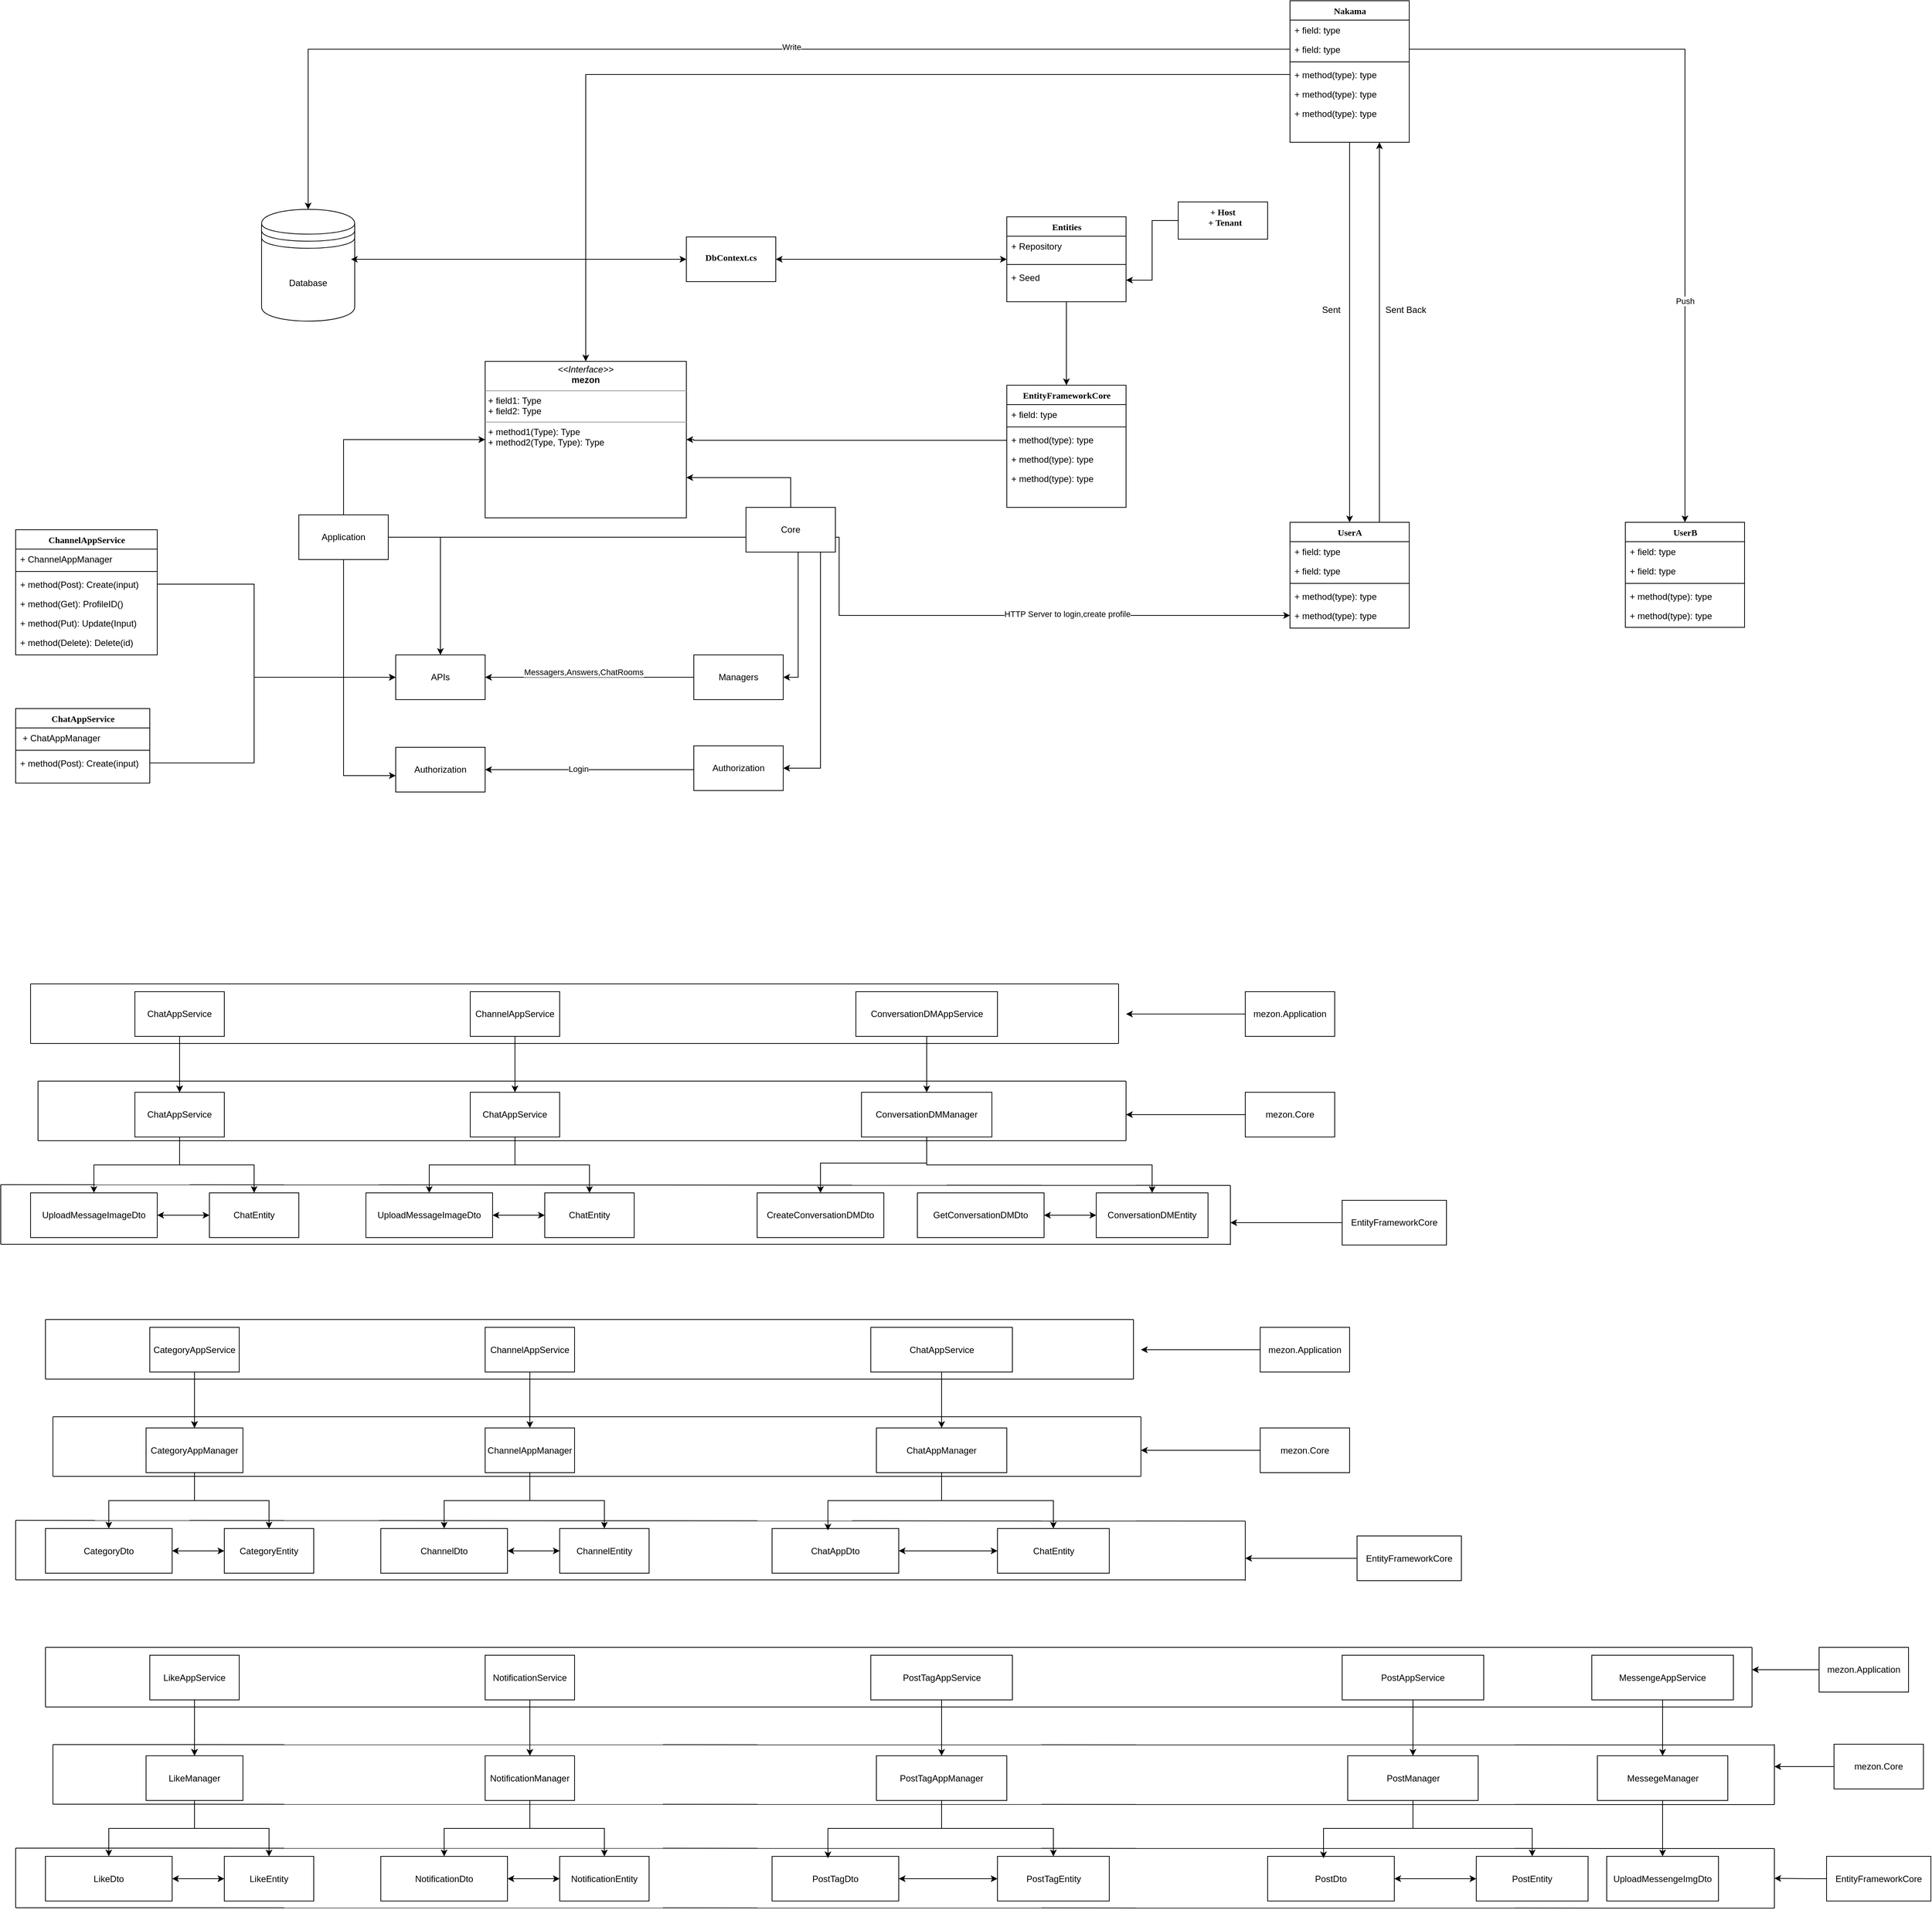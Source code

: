 <mxfile version="22.1.15" type="github">
  <diagram name="Page-1" id="6133507b-19e7-1e82-6fc7-422aa6c4b21f">
    <mxGraphModel dx="3174" dy="2037" grid="1" gridSize="10" guides="1" tooltips="1" connect="1" arrows="1" fold="1" page="1" pageScale="1" pageWidth="1100" pageHeight="850" background="none" math="0" shadow="0">
      <root>
        <mxCell id="0" />
        <mxCell id="1" parent="0" />
        <mxCell id="OHPDi6agbIlQomFQqjuY-102" style="rounded=0;orthogonalLoop=1;jettySize=auto;html=1;exitX=0.5;exitY=1;exitDx=0;exitDy=0;" parent="1" source="78961159f06e98e8-43" target="78961159f06e98e8-82" edge="1">
          <mxGeometry relative="1" as="geometry">
            <Array as="points">
              <mxPoint x="1310" y="100" />
              <mxPoint x="1310" y="180" />
            </Array>
          </mxGeometry>
        </mxCell>
        <mxCell id="78961159f06e98e8-43" value="Nakama" style="swimlane;html=1;fontStyle=1;align=center;verticalAlign=top;childLayout=stackLayout;horizontal=1;startSize=26;horizontalStack=0;resizeParent=1;resizeLast=0;collapsible=1;marginBottom=0;swimlaneFillColor=#ffffff;rounded=0;shadow=0;comic=0;labelBackgroundColor=none;strokeWidth=1;fillColor=none;fontFamily=Verdana;fontSize=12" parent="1" vertex="1">
          <mxGeometry x="1230" y="-250" width="160" height="190" as="geometry" />
        </mxCell>
        <mxCell id="78961159f06e98e8-45" value="+ field: type" style="text;html=1;strokeColor=none;fillColor=none;align=left;verticalAlign=top;spacingLeft=4;spacingRight=4;whiteSpace=wrap;overflow=hidden;rotatable=0;points=[[0,0.5],[1,0.5]];portConstraint=eastwest;" parent="78961159f06e98e8-43" vertex="1">
          <mxGeometry y="26" width="160" height="26" as="geometry" />
        </mxCell>
        <mxCell id="OHPDi6agbIlQomFQqjuY-1" value="+ field: type" style="text;html=1;strokeColor=none;fillColor=none;align=left;verticalAlign=top;spacingLeft=4;spacingRight=4;whiteSpace=wrap;overflow=hidden;rotatable=0;points=[[0,0.5],[1,0.5]];portConstraint=eastwest;" parent="78961159f06e98e8-43" vertex="1">
          <mxGeometry y="52" width="160" height="26" as="geometry" />
        </mxCell>
        <mxCell id="78961159f06e98e8-51" value="" style="line;html=1;strokeWidth=1;fillColor=none;align=left;verticalAlign=middle;spacingTop=-1;spacingLeft=3;spacingRight=3;rotatable=0;labelPosition=right;points=[];portConstraint=eastwest;" parent="78961159f06e98e8-43" vertex="1">
          <mxGeometry y="78" width="160" height="8" as="geometry" />
        </mxCell>
        <mxCell id="78961159f06e98e8-52" value="+ method(type): type" style="text;html=1;strokeColor=none;fillColor=none;align=left;verticalAlign=top;spacingLeft=4;spacingRight=4;whiteSpace=wrap;overflow=hidden;rotatable=0;points=[[0,0.5],[1,0.5]];portConstraint=eastwest;" parent="78961159f06e98e8-43" vertex="1">
          <mxGeometry y="86" width="160" height="26" as="geometry" />
        </mxCell>
        <mxCell id="b94bc138ca980ef-2" value="+ method(type): type" style="text;html=1;strokeColor=none;fillColor=none;align=left;verticalAlign=top;spacingLeft=4;spacingRight=4;whiteSpace=wrap;overflow=hidden;rotatable=0;points=[[0,0.5],[1,0.5]];portConstraint=eastwest;" parent="78961159f06e98e8-43" vertex="1">
          <mxGeometry y="112" width="160" height="26" as="geometry" />
        </mxCell>
        <mxCell id="b94bc138ca980ef-3" value="+ method(type): type" style="text;html=1;strokeColor=none;fillColor=none;align=left;verticalAlign=top;spacingLeft=4;spacingRight=4;whiteSpace=wrap;overflow=hidden;rotatable=0;points=[[0,0.5],[1,0.5]];portConstraint=eastwest;" parent="78961159f06e98e8-43" vertex="1">
          <mxGeometry y="138" width="160" height="26" as="geometry" />
        </mxCell>
        <mxCell id="78961159f06e98e8-82" value="UserA" style="swimlane;html=1;fontStyle=1;align=center;verticalAlign=top;childLayout=stackLayout;horizontal=1;startSize=26;horizontalStack=0;resizeParent=1;resizeLast=0;collapsible=1;marginBottom=0;swimlaneFillColor=#ffffff;rounded=0;shadow=0;comic=0;labelBackgroundColor=none;strokeWidth=1;fillColor=none;fontFamily=Verdana;fontSize=12" parent="1" vertex="1">
          <mxGeometry x="1230" y="450" width="160" height="142" as="geometry" />
        </mxCell>
        <mxCell id="78961159f06e98e8-84" value="+ field: type" style="text;html=1;strokeColor=none;fillColor=none;align=left;verticalAlign=top;spacingLeft=4;spacingRight=4;whiteSpace=wrap;overflow=hidden;rotatable=0;points=[[0,0.5],[1,0.5]];portConstraint=eastwest;" parent="78961159f06e98e8-82" vertex="1">
          <mxGeometry y="26" width="160" height="26" as="geometry" />
        </mxCell>
        <mxCell id="78961159f06e98e8-89" value="+ field: type" style="text;html=1;strokeColor=none;fillColor=none;align=left;verticalAlign=top;spacingLeft=4;spacingRight=4;whiteSpace=wrap;overflow=hidden;rotatable=0;points=[[0,0.5],[1,0.5]];portConstraint=eastwest;" parent="78961159f06e98e8-82" vertex="1">
          <mxGeometry y="52" width="160" height="26" as="geometry" />
        </mxCell>
        <mxCell id="78961159f06e98e8-90" value="" style="line;html=1;strokeWidth=1;fillColor=none;align=left;verticalAlign=middle;spacingTop=-1;spacingLeft=3;spacingRight=3;rotatable=0;labelPosition=right;points=[];portConstraint=eastwest;" parent="78961159f06e98e8-82" vertex="1">
          <mxGeometry y="78" width="160" height="8" as="geometry" />
        </mxCell>
        <mxCell id="78961159f06e98e8-94" value="+ method(type): type" style="text;html=1;strokeColor=none;fillColor=none;align=left;verticalAlign=top;spacingLeft=4;spacingRight=4;whiteSpace=wrap;overflow=hidden;rotatable=0;points=[[0,0.5],[1,0.5]];portConstraint=eastwest;" parent="78961159f06e98e8-82" vertex="1">
          <mxGeometry y="86" width="160" height="26" as="geometry" />
        </mxCell>
        <mxCell id="b94bc138ca980ef-4" value="+ method(type): type" style="text;html=1;strokeColor=none;fillColor=none;align=left;verticalAlign=top;spacingLeft=4;spacingRight=4;whiteSpace=wrap;overflow=hidden;rotatable=0;points=[[0,0.5],[1,0.5]];portConstraint=eastwest;" parent="78961159f06e98e8-82" vertex="1">
          <mxGeometry y="112" width="160" height="26" as="geometry" />
        </mxCell>
        <mxCell id="78961159f06e98e8-95" value="UserB" style="swimlane;html=1;fontStyle=1;align=center;verticalAlign=top;childLayout=stackLayout;horizontal=1;startSize=26;horizontalStack=0;resizeParent=1;resizeLast=0;collapsible=1;marginBottom=0;swimlaneFillColor=#ffffff;rounded=0;shadow=0;comic=0;labelBackgroundColor=none;strokeWidth=1;fillColor=none;fontFamily=Verdana;fontSize=12" parent="1" vertex="1">
          <mxGeometry x="1680" y="450" width="160" height="141" as="geometry" />
        </mxCell>
        <mxCell id="78961159f06e98e8-96" value="+ field: type" style="text;html=1;strokeColor=none;fillColor=none;align=left;verticalAlign=top;spacingLeft=4;spacingRight=4;whiteSpace=wrap;overflow=hidden;rotatable=0;points=[[0,0.5],[1,0.5]];portConstraint=eastwest;" parent="78961159f06e98e8-95" vertex="1">
          <mxGeometry y="26" width="160" height="26" as="geometry" />
        </mxCell>
        <mxCell id="78961159f06e98e8-102" value="+ field: type" style="text;html=1;strokeColor=none;fillColor=none;align=left;verticalAlign=top;spacingLeft=4;spacingRight=4;whiteSpace=wrap;overflow=hidden;rotatable=0;points=[[0,0.5],[1,0.5]];portConstraint=eastwest;" parent="78961159f06e98e8-95" vertex="1">
          <mxGeometry y="52" width="160" height="26" as="geometry" />
        </mxCell>
        <mxCell id="78961159f06e98e8-103" value="" style="line;html=1;strokeWidth=1;fillColor=none;align=left;verticalAlign=middle;spacingTop=-1;spacingLeft=3;spacingRight=3;rotatable=0;labelPosition=right;points=[];portConstraint=eastwest;" parent="78961159f06e98e8-95" vertex="1">
          <mxGeometry y="78" width="160" height="8" as="geometry" />
        </mxCell>
        <mxCell id="78961159f06e98e8-104" value="+ method(type): type" style="text;html=1;strokeColor=none;fillColor=none;align=left;verticalAlign=top;spacingLeft=4;spacingRight=4;whiteSpace=wrap;overflow=hidden;rotatable=0;points=[[0,0.5],[1,0.5]];portConstraint=eastwest;" parent="78961159f06e98e8-95" vertex="1">
          <mxGeometry y="86" width="160" height="26" as="geometry" />
        </mxCell>
        <mxCell id="b94bc138ca980ef-5" value="+ method(type): type" style="text;html=1;strokeColor=none;fillColor=none;align=left;verticalAlign=top;spacingLeft=4;spacingRight=4;whiteSpace=wrap;overflow=hidden;rotatable=0;points=[[0,0.5],[1,0.5]];portConstraint=eastwest;" parent="78961159f06e98e8-95" vertex="1">
          <mxGeometry y="112" width="160" height="26" as="geometry" />
        </mxCell>
        <mxCell id="78961159f06e98e8-108" value="EntityFrameworkCore" style="swimlane;html=1;fontStyle=1;align=center;verticalAlign=top;childLayout=stackLayout;horizontal=1;startSize=26;horizontalStack=0;resizeParent=1;resizeLast=0;collapsible=1;marginBottom=0;swimlaneFillColor=#ffffff;rounded=0;shadow=0;comic=0;labelBackgroundColor=none;strokeWidth=1;fillColor=none;fontFamily=Verdana;fontSize=12" parent="1" vertex="1">
          <mxGeometry x="850" y="266" width="160" height="164" as="geometry" />
        </mxCell>
        <mxCell id="78961159f06e98e8-109" value="+ field: type" style="text;html=1;strokeColor=none;fillColor=none;align=left;verticalAlign=top;spacingLeft=4;spacingRight=4;whiteSpace=wrap;overflow=hidden;rotatable=0;points=[[0,0.5],[1,0.5]];portConstraint=eastwest;" parent="78961159f06e98e8-108" vertex="1">
          <mxGeometry y="26" width="160" height="26" as="geometry" />
        </mxCell>
        <mxCell id="78961159f06e98e8-116" value="" style="line;html=1;strokeWidth=1;fillColor=none;align=left;verticalAlign=middle;spacingTop=-1;spacingLeft=3;spacingRight=3;rotatable=0;labelPosition=right;points=[];portConstraint=eastwest;" parent="78961159f06e98e8-108" vertex="1">
          <mxGeometry y="52" width="160" height="8" as="geometry" />
        </mxCell>
        <mxCell id="OHPDi6agbIlQomFQqjuY-68" value="+ method(type): type" style="text;html=1;strokeColor=none;fillColor=none;align=left;verticalAlign=top;spacingLeft=4;spacingRight=4;whiteSpace=wrap;overflow=hidden;rotatable=0;points=[[0,0.5],[1,0.5]];portConstraint=eastwest;" parent="78961159f06e98e8-108" vertex="1">
          <mxGeometry y="60" width="160" height="26" as="geometry" />
        </mxCell>
        <mxCell id="OHPDi6agbIlQomFQqjuY-67" value="+ method(type): type" style="text;html=1;strokeColor=none;fillColor=none;align=left;verticalAlign=top;spacingLeft=4;spacingRight=4;whiteSpace=wrap;overflow=hidden;rotatable=0;points=[[0,0.5],[1,0.5]];portConstraint=eastwest;" parent="78961159f06e98e8-108" vertex="1">
          <mxGeometry y="86" width="160" height="26" as="geometry" />
        </mxCell>
        <mxCell id="78961159f06e98e8-117" value="+ method(type): type" style="text;html=1;strokeColor=none;fillColor=none;align=left;verticalAlign=top;spacingLeft=4;spacingRight=4;whiteSpace=wrap;overflow=hidden;rotatable=0;points=[[0,0.5],[1,0.5]];portConstraint=eastwest;" parent="78961159f06e98e8-108" vertex="1">
          <mxGeometry y="112" width="160" height="26" as="geometry" />
        </mxCell>
        <mxCell id="b94bc138ca980ef-1" value="&lt;p style=&quot;margin:0px;margin-top:4px;text-align:center;&quot;&gt;&lt;i&gt;&amp;lt;&amp;lt;Interface&amp;gt;&amp;gt;&lt;/i&gt;&lt;br&gt;&lt;b&gt;mezon&lt;/b&gt;&lt;/p&gt;&lt;hr size=&quot;1&quot;&gt;&lt;p style=&quot;margin:0px;margin-left:4px;&quot;&gt;+ field1: Type&lt;br&gt;+ field2: Type&lt;/p&gt;&lt;hr size=&quot;1&quot;&gt;&lt;p style=&quot;margin:0px;margin-left:4px;&quot;&gt;+ method1(Type): Type&lt;br&gt;+ method2(Type, Type): Type&lt;/p&gt;" style="verticalAlign=top;align=left;overflow=fill;fontSize=12;fontFamily=Helvetica;html=1;rounded=0;shadow=0;comic=0;labelBackgroundColor=none;strokeWidth=1" parent="1" vertex="1">
          <mxGeometry x="150" y="234" width="270" height="210" as="geometry" />
        </mxCell>
        <mxCell id="OHPDi6agbIlQomFQqjuY-2" value="Database" style="shape=datastore;whiteSpace=wrap;html=1;" parent="1" vertex="1">
          <mxGeometry x="-150" y="30" width="125" height="150" as="geometry" />
        </mxCell>
        <mxCell id="OHPDi6agbIlQomFQqjuY-4" value="ChatAppService" style="swimlane;html=1;fontStyle=1;align=center;verticalAlign=top;childLayout=stackLayout;horizontal=1;startSize=26;horizontalStack=0;resizeParent=1;resizeLast=0;collapsible=1;marginBottom=0;swimlaneFillColor=#ffffff;rounded=0;shadow=0;comic=0;labelBackgroundColor=none;strokeWidth=1;fillColor=none;fontFamily=Verdana;fontSize=12" parent="1" vertex="1">
          <mxGeometry x="-480" y="700" width="180" height="100" as="geometry" />
        </mxCell>
        <mxCell id="OHPDi6agbIlQomFQqjuY-5" value="&amp;nbsp;+ ChatAppManager" style="text;html=1;strokeColor=none;fillColor=none;align=left;verticalAlign=top;spacingLeft=4;spacingRight=4;whiteSpace=wrap;overflow=hidden;rotatable=0;points=[[0,0.5],[1,0.5]];portConstraint=eastwest;" parent="OHPDi6agbIlQomFQqjuY-4" vertex="1">
          <mxGeometry y="26" width="180" height="26" as="geometry" />
        </mxCell>
        <mxCell id="OHPDi6agbIlQomFQqjuY-8" value="" style="line;html=1;strokeWidth=1;fillColor=none;align=left;verticalAlign=middle;spacingTop=-1;spacingLeft=3;spacingRight=3;rotatable=0;labelPosition=right;points=[];portConstraint=eastwest;" parent="OHPDi6agbIlQomFQqjuY-4" vertex="1">
          <mxGeometry y="52" width="180" height="8" as="geometry" />
        </mxCell>
        <mxCell id="OHPDi6agbIlQomFQqjuY-9" value="+ method(Post): Create(input)" style="text;html=1;strokeColor=none;fillColor=none;align=left;verticalAlign=top;spacingLeft=4;spacingRight=4;whiteSpace=wrap;overflow=hidden;rotatable=0;points=[[0,0.5],[1,0.5]];portConstraint=eastwest;" parent="OHPDi6agbIlQomFQqjuY-4" vertex="1">
          <mxGeometry y="60" width="180" height="26" as="geometry" />
        </mxCell>
        <mxCell id="OHPDi6agbIlQomFQqjuY-55" style="edgeStyle=orthogonalEdgeStyle;rounded=0;orthogonalLoop=1;jettySize=auto;html=1;exitX=0.5;exitY=0;exitDx=0;exitDy=0;entryX=0;entryY=0.5;entryDx=0;entryDy=0;" parent="1" source="OHPDi6agbIlQomFQqjuY-10" target="b94bc138ca980ef-1" edge="1">
          <mxGeometry relative="1" as="geometry" />
        </mxCell>
        <mxCell id="OHPDi6agbIlQomFQqjuY-60" style="edgeStyle=orthogonalEdgeStyle;rounded=0;orthogonalLoop=1;jettySize=auto;html=1;exitX=1;exitY=0.5;exitDx=0;exitDy=0;entryX=0.5;entryY=0;entryDx=0;entryDy=0;" parent="1" source="OHPDi6agbIlQomFQqjuY-10" target="OHPDi6agbIlQomFQqjuY-29" edge="1">
          <mxGeometry relative="1" as="geometry" />
        </mxCell>
        <mxCell id="OHPDi6agbIlQomFQqjuY-63" value="" style="edgeStyle=orthogonalEdgeStyle;rounded=0;orthogonalLoop=1;jettySize=auto;html=1;" parent="1" source="OHPDi6agbIlQomFQqjuY-10" target="OHPDi6agbIlQomFQqjuY-62" edge="1">
          <mxGeometry relative="1" as="geometry">
            <Array as="points">
              <mxPoint x="-40" y="790" />
            </Array>
          </mxGeometry>
        </mxCell>
        <mxCell id="OHPDi6agbIlQomFQqjuY-110" style="edgeStyle=orthogonalEdgeStyle;rounded=0;orthogonalLoop=1;jettySize=auto;html=1;exitX=1;exitY=0.5;exitDx=0;exitDy=0;entryX=0;entryY=0.5;entryDx=0;entryDy=0;" parent="1" source="OHPDi6agbIlQomFQqjuY-10" target="b94bc138ca980ef-4" edge="1">
          <mxGeometry relative="1" as="geometry" />
        </mxCell>
        <mxCell id="OHPDi6agbIlQomFQqjuY-111" value="HTTP Server to login,create profile" style="edgeLabel;html=1;align=center;verticalAlign=middle;resizable=0;points=[];" parent="OHPDi6agbIlQomFQqjuY-110" vertex="1" connectable="0">
          <mxGeometry x="0.545" y="2" relative="1" as="geometry">
            <mxPoint as="offset" />
          </mxGeometry>
        </mxCell>
        <mxCell id="OHPDi6agbIlQomFQqjuY-10" value="Application" style="rounded=0;whiteSpace=wrap;html=1;" parent="1" vertex="1">
          <mxGeometry x="-100" y="440" width="120" height="60" as="geometry" />
        </mxCell>
        <mxCell id="OHPDi6agbIlQomFQqjuY-14" value="ChannelAppService" style="swimlane;html=1;fontStyle=1;align=center;verticalAlign=top;childLayout=stackLayout;horizontal=1;startSize=26;horizontalStack=0;resizeParent=1;resizeLast=0;collapsible=1;marginBottom=0;swimlaneFillColor=#ffffff;rounded=0;shadow=0;comic=0;labelBackgroundColor=none;strokeWidth=1;fillColor=none;fontFamily=Verdana;fontSize=12" parent="1" vertex="1">
          <mxGeometry x="-480" y="460" width="190" height="168" as="geometry" />
        </mxCell>
        <mxCell id="OHPDi6agbIlQomFQqjuY-16" value="+ ChannelAppManager" style="text;html=1;strokeColor=none;fillColor=none;align=left;verticalAlign=top;spacingLeft=4;spacingRight=4;whiteSpace=wrap;overflow=hidden;rotatable=0;points=[[0,0.5],[1,0.5]];portConstraint=eastwest;" parent="OHPDi6agbIlQomFQqjuY-14" vertex="1">
          <mxGeometry y="26" width="190" height="26" as="geometry" />
        </mxCell>
        <mxCell id="OHPDi6agbIlQomFQqjuY-18" value="" style="line;html=1;strokeWidth=1;fillColor=none;align=left;verticalAlign=middle;spacingTop=-1;spacingLeft=3;spacingRight=3;rotatable=0;labelPosition=right;points=[];portConstraint=eastwest;" parent="OHPDi6agbIlQomFQqjuY-14" vertex="1">
          <mxGeometry y="52" width="190" height="8" as="geometry" />
        </mxCell>
        <mxCell id="OHPDi6agbIlQomFQqjuY-24" value="+ method(Post): Create(input)" style="text;html=1;strokeColor=none;fillColor=none;align=left;verticalAlign=top;spacingLeft=4;spacingRight=4;whiteSpace=wrap;overflow=hidden;rotatable=0;points=[[0,0.5],[1,0.5]];portConstraint=eastwest;" parent="OHPDi6agbIlQomFQqjuY-14" vertex="1">
          <mxGeometry y="60" width="190" height="26" as="geometry" />
        </mxCell>
        <mxCell id="OHPDi6agbIlQomFQqjuY-27" value="+ method(Get): ProfileID()" style="text;html=1;strokeColor=none;fillColor=none;align=left;verticalAlign=top;spacingLeft=4;spacingRight=4;whiteSpace=wrap;overflow=hidden;rotatable=0;points=[[0,0.5],[1,0.5]];portConstraint=eastwest;" parent="OHPDi6agbIlQomFQqjuY-14" vertex="1">
          <mxGeometry y="86" width="190" height="26" as="geometry" />
        </mxCell>
        <mxCell id="08Ne18f45ImrmDgBNbV5-157" value="+ method(Put): Update(Input)" style="text;html=1;strokeColor=none;fillColor=none;align=left;verticalAlign=top;spacingLeft=4;spacingRight=4;whiteSpace=wrap;overflow=hidden;rotatable=0;points=[[0,0.5],[1,0.5]];portConstraint=eastwest;" vertex="1" parent="OHPDi6agbIlQomFQqjuY-14">
          <mxGeometry y="112" width="190" height="26" as="geometry" />
        </mxCell>
        <mxCell id="08Ne18f45ImrmDgBNbV5-158" value="+ method(Delete): Delete(id)" style="text;html=1;strokeColor=none;fillColor=none;align=left;verticalAlign=top;spacingLeft=4;spacingRight=4;whiteSpace=wrap;overflow=hidden;rotatable=0;points=[[0,0.5],[1,0.5]];portConstraint=eastwest;" vertex="1" parent="OHPDi6agbIlQomFQqjuY-14">
          <mxGeometry y="138" width="190" height="26" as="geometry" />
        </mxCell>
        <mxCell id="OHPDi6agbIlQomFQqjuY-29" value="APIs" style="rounded=0;whiteSpace=wrap;html=1;direction=east;" parent="1" vertex="1">
          <mxGeometry x="30" y="628" width="120" height="60" as="geometry" />
        </mxCell>
        <mxCell id="OHPDi6agbIlQomFQqjuY-43" value="" style="edgeStyle=orthogonalEdgeStyle;rounded=0;orthogonalLoop=1;jettySize=auto;html=1;" parent="1" source="OHPDi6agbIlQomFQqjuY-38" target="b94bc138ca980ef-1" edge="1">
          <mxGeometry relative="1" as="geometry">
            <Array as="points">
              <mxPoint x="390" y="390" />
              <mxPoint x="390" y="390" />
            </Array>
          </mxGeometry>
        </mxCell>
        <mxCell id="OHPDi6agbIlQomFQqjuY-61" style="edgeStyle=orthogonalEdgeStyle;rounded=0;orthogonalLoop=1;jettySize=auto;html=1;exitX=0.5;exitY=1;exitDx=0;exitDy=0;entryX=1;entryY=0.5;entryDx=0;entryDy=0;" parent="1" source="OHPDi6agbIlQomFQqjuY-38" target="OHPDi6agbIlQomFQqjuY-44" edge="1">
          <mxGeometry relative="1" as="geometry">
            <Array as="points">
              <mxPoint x="570" y="490" />
              <mxPoint x="570" y="658" />
            </Array>
          </mxGeometry>
        </mxCell>
        <mxCell id="OHPDi6agbIlQomFQqjuY-65" value="" style="edgeStyle=orthogonalEdgeStyle;rounded=0;orthogonalLoop=1;jettySize=auto;html=1;" parent="1" source="OHPDi6agbIlQomFQqjuY-38" target="OHPDi6agbIlQomFQqjuY-64" edge="1">
          <mxGeometry relative="1" as="geometry">
            <Array as="points">
              <mxPoint x="600" y="780" />
            </Array>
          </mxGeometry>
        </mxCell>
        <mxCell id="OHPDi6agbIlQomFQqjuY-38" value="Core" style="rounded=0;whiteSpace=wrap;html=1;" parent="1" vertex="1">
          <mxGeometry x="500" y="430" width="120" height="60" as="geometry" />
        </mxCell>
        <mxCell id="OHPDi6agbIlQomFQqjuY-58" style="edgeStyle=orthogonalEdgeStyle;rounded=0;orthogonalLoop=1;jettySize=auto;html=1;exitX=0;exitY=0.5;exitDx=0;exitDy=0;entryX=1;entryY=0.5;entryDx=0;entryDy=0;" parent="1" source="OHPDi6agbIlQomFQqjuY-44" target="OHPDi6agbIlQomFQqjuY-29" edge="1">
          <mxGeometry relative="1" as="geometry" />
        </mxCell>
        <mxCell id="OHPDi6agbIlQomFQqjuY-44" value="Managers" style="rounded=0;whiteSpace=wrap;html=1;" parent="1" vertex="1">
          <mxGeometry x="430" y="628" width="120" height="60" as="geometry" />
        </mxCell>
        <mxCell id="OHPDi6agbIlQomFQqjuY-54" value="Messagers,Answers,ChatRooms" style="edgeLabel;html=1;align=center;verticalAlign=middle;resizable=0;points=[];" parent="1" vertex="1" connectable="0">
          <mxGeometry x="610" y="750" as="geometry">
            <mxPoint x="-328" y="-99" as="offset" />
          </mxGeometry>
        </mxCell>
        <mxCell id="OHPDi6agbIlQomFQqjuY-56" style="edgeStyle=orthogonalEdgeStyle;rounded=0;orthogonalLoop=1;jettySize=auto;html=1;exitX=1;exitY=0.5;exitDx=0;exitDy=0;entryX=0;entryY=0.5;entryDx=0;entryDy=0;" parent="1" source="OHPDi6agbIlQomFQqjuY-9" target="OHPDi6agbIlQomFQqjuY-29" edge="1">
          <mxGeometry relative="1" as="geometry">
            <Array as="points">
              <mxPoint x="-160" y="773" />
              <mxPoint x="-160" y="658" />
            </Array>
          </mxGeometry>
        </mxCell>
        <mxCell id="OHPDi6agbIlQomFQqjuY-57" style="edgeStyle=orthogonalEdgeStyle;rounded=0;orthogonalLoop=1;jettySize=auto;html=1;exitX=1;exitY=0.5;exitDx=0;exitDy=0;entryX=0;entryY=0.5;entryDx=0;entryDy=0;" parent="1" source="OHPDi6agbIlQomFQqjuY-24" target="OHPDi6agbIlQomFQqjuY-29" edge="1">
          <mxGeometry relative="1" as="geometry">
            <Array as="points">
              <mxPoint x="-160" y="533" />
              <mxPoint x="-160" y="658" />
            </Array>
          </mxGeometry>
        </mxCell>
        <mxCell id="OHPDi6agbIlQomFQqjuY-62" value="Authorization" style="whiteSpace=wrap;html=1;rounded=0;" parent="1" vertex="1">
          <mxGeometry x="30" y="752" width="120" height="60" as="geometry" />
        </mxCell>
        <mxCell id="OHPDi6agbIlQomFQqjuY-66" style="edgeStyle=orthogonalEdgeStyle;rounded=0;orthogonalLoop=1;jettySize=auto;html=1;exitX=0;exitY=0.5;exitDx=0;exitDy=0;entryX=1;entryY=0.5;entryDx=0;entryDy=0;" parent="1" source="OHPDi6agbIlQomFQqjuY-64" target="OHPDi6agbIlQomFQqjuY-62" edge="1">
          <mxGeometry relative="1" as="geometry">
            <Array as="points">
              <mxPoint x="430" y="782" />
            </Array>
          </mxGeometry>
        </mxCell>
        <mxCell id="OHPDi6agbIlQomFQqjuY-84" value="Login" style="edgeLabel;html=1;align=center;verticalAlign=middle;resizable=0;points=[];" parent="OHPDi6agbIlQomFQqjuY-66" vertex="1" connectable="0">
          <mxGeometry x="0.114" y="-1" relative="1" as="geometry">
            <mxPoint as="offset" />
          </mxGeometry>
        </mxCell>
        <mxCell id="OHPDi6agbIlQomFQqjuY-64" value="Authorization" style="whiteSpace=wrap;html=1;rounded=0;" parent="1" vertex="1">
          <mxGeometry x="430" y="750" width="120" height="60" as="geometry" />
        </mxCell>
        <mxCell id="OHPDi6agbIlQomFQqjuY-69" style="edgeStyle=orthogonalEdgeStyle;rounded=0;orthogonalLoop=1;jettySize=auto;html=1;exitX=0;exitY=0.5;exitDx=0;exitDy=0;entryX=1;entryY=0.5;entryDx=0;entryDy=0;" parent="1" source="OHPDi6agbIlQomFQqjuY-68" target="b94bc138ca980ef-1" edge="1">
          <mxGeometry relative="1" as="geometry">
            <Array as="points">
              <mxPoint x="850" y="340" />
              <mxPoint x="430" y="340" />
            </Array>
          </mxGeometry>
        </mxCell>
        <mxCell id="OHPDi6agbIlQomFQqjuY-73" style="edgeStyle=orthogonalEdgeStyle;rounded=0;orthogonalLoop=1;jettySize=auto;html=1;exitX=0;exitY=0.5;exitDx=0;exitDy=0;entryX=0.5;entryY=0;entryDx=0;entryDy=0;" parent="1" source="78961159f06e98e8-52" target="b94bc138ca980ef-1" edge="1">
          <mxGeometry relative="1" as="geometry" />
        </mxCell>
        <mxCell id="OHPDi6agbIlQomFQqjuY-87" value="" style="edgeStyle=orthogonalEdgeStyle;rounded=0;orthogonalLoop=1;jettySize=auto;html=1;startArrow=classic;startFill=1;" parent="1" source="OHPDi6agbIlQomFQqjuY-76" target="OHPDi6agbIlQomFQqjuY-86" edge="1">
          <mxGeometry relative="1" as="geometry" />
        </mxCell>
        <mxCell id="OHPDi6agbIlQomFQqjuY-88" style="edgeStyle=orthogonalEdgeStyle;rounded=0;orthogonalLoop=1;jettySize=auto;html=1;exitX=0.5;exitY=1;exitDx=0;exitDy=0;entryX=0.5;entryY=0;entryDx=0;entryDy=0;" parent="1" source="OHPDi6agbIlQomFQqjuY-76" target="78961159f06e98e8-108" edge="1">
          <mxGeometry relative="1" as="geometry" />
        </mxCell>
        <mxCell id="OHPDi6agbIlQomFQqjuY-76" value="Entities" style="swimlane;html=1;fontStyle=1;align=center;verticalAlign=top;childLayout=stackLayout;horizontal=1;startSize=26;horizontalStack=0;resizeParent=1;resizeLast=0;collapsible=1;marginBottom=0;swimlaneFillColor=#ffffff;rounded=0;shadow=0;comic=0;labelBackgroundColor=none;strokeWidth=1;fillColor=none;fontFamily=Verdana;fontSize=12" parent="1" vertex="1">
          <mxGeometry x="850" y="40" width="160" height="114" as="geometry" />
        </mxCell>
        <mxCell id="OHPDi6agbIlQomFQqjuY-77" value="+ Repository" style="text;html=1;strokeColor=none;fillColor=none;align=left;verticalAlign=top;spacingLeft=4;spacingRight=4;whiteSpace=wrap;overflow=hidden;rotatable=0;points=[[0,0.5],[1,0.5]];portConstraint=eastwest;" parent="OHPDi6agbIlQomFQqjuY-76" vertex="1">
          <mxGeometry y="26" width="160" height="34" as="geometry" />
        </mxCell>
        <mxCell id="OHPDi6agbIlQomFQqjuY-78" value="" style="line;html=1;strokeWidth=1;fillColor=none;align=left;verticalAlign=middle;spacingTop=-1;spacingLeft=3;spacingRight=3;rotatable=0;labelPosition=right;points=[];portConstraint=eastwest;" parent="OHPDi6agbIlQomFQqjuY-76" vertex="1">
          <mxGeometry y="60" width="160" height="8" as="geometry" />
        </mxCell>
        <mxCell id="OHPDi6agbIlQomFQqjuY-83" value="+ Seed" style="text;html=1;strokeColor=none;fillColor=none;align=left;verticalAlign=top;spacingLeft=4;spacingRight=4;whiteSpace=wrap;overflow=hidden;rotatable=0;points=[[0,0.5],[1,0.5]];portConstraint=eastwest;" parent="OHPDi6agbIlQomFQqjuY-76" vertex="1">
          <mxGeometry y="68" width="160" height="34" as="geometry" />
        </mxCell>
        <mxCell id="OHPDi6agbIlQomFQqjuY-86" value="&lt;br&gt;DbContext.cs" style="whiteSpace=wrap;html=1;fontFamily=Verdana;verticalAlign=top;fillColor=none;fontStyle=1;startSize=26;swimlaneFillColor=#ffffff;rounded=0;shadow=0;comic=0;labelBackgroundColor=none;strokeWidth=1;" parent="1" vertex="1">
          <mxGeometry x="420" y="67" width="120" height="60" as="geometry" />
        </mxCell>
        <mxCell id="OHPDi6agbIlQomFQqjuY-91" style="rounded=0;orthogonalLoop=1;jettySize=auto;html=1;exitX=0.96;exitY=0.447;exitDx=0;exitDy=0;entryX=0;entryY=0.5;entryDx=0;entryDy=0;exitPerimeter=0;endArrow=classic;endFill=1;startArrow=classic;startFill=1;" parent="1" source="OHPDi6agbIlQomFQqjuY-2" target="OHPDi6agbIlQomFQqjuY-86" edge="1">
          <mxGeometry relative="1" as="geometry">
            <Array as="points">
              <mxPoint x="420" y="97" />
            </Array>
          </mxGeometry>
        </mxCell>
        <mxCell id="OHPDi6agbIlQomFQqjuY-99" style="edgeStyle=orthogonalEdgeStyle;rounded=0;orthogonalLoop=1;jettySize=auto;html=1;exitX=0;exitY=0.5;exitDx=0;exitDy=0;entryX=1;entryY=0.5;entryDx=0;entryDy=0;" parent="1" source="OHPDi6agbIlQomFQqjuY-95" target="OHPDi6agbIlQomFQqjuY-83" edge="1">
          <mxGeometry relative="1" as="geometry" />
        </mxCell>
        <mxCell id="OHPDi6agbIlQomFQqjuY-95" value="+ Host&lt;br&gt;&amp;nbsp; + Tenant" style="whiteSpace=wrap;html=1;fontFamily=Verdana;verticalAlign=top;fillColor=none;fontStyle=1;startSize=26;swimlaneFillColor=#ffffff;rounded=0;shadow=0;comic=0;labelBackgroundColor=none;strokeWidth=1;" parent="1" vertex="1">
          <mxGeometry x="1080" y="20" width="120" height="50" as="geometry" />
        </mxCell>
        <mxCell id="OHPDi6agbIlQomFQqjuY-100" style="edgeStyle=orthogonalEdgeStyle;rounded=0;orthogonalLoop=1;jettySize=auto;html=1;exitX=0;exitY=0.5;exitDx=0;exitDy=0;" parent="1" source="OHPDi6agbIlQomFQqjuY-1" target="OHPDi6agbIlQomFQqjuY-2" edge="1">
          <mxGeometry relative="1" as="geometry" />
        </mxCell>
        <mxCell id="OHPDi6agbIlQomFQqjuY-101" value="Write" style="edgeLabel;html=1;align=center;verticalAlign=middle;resizable=0;points=[];" parent="OHPDi6agbIlQomFQqjuY-100" vertex="1" connectable="0">
          <mxGeometry x="-0.126" y="-3" relative="1" as="geometry">
            <mxPoint as="offset" />
          </mxGeometry>
        </mxCell>
        <mxCell id="OHPDi6agbIlQomFQqjuY-105" style="rounded=0;orthogonalLoop=1;jettySize=auto;html=1;exitX=0.5;exitY=1;exitDx=0;exitDy=0;" parent="1" edge="1">
          <mxGeometry relative="1" as="geometry">
            <mxPoint x="1350" y="450" as="sourcePoint" />
            <mxPoint x="1350" y="-60" as="targetPoint" />
            <Array as="points">
              <mxPoint x="1350" y="100" />
            </Array>
          </mxGeometry>
        </mxCell>
        <mxCell id="OHPDi6agbIlQomFQqjuY-106" value="Sent" style="text;html=1;align=center;verticalAlign=middle;resizable=0;points=[];autosize=1;strokeColor=none;fillColor=none;" parent="1" vertex="1">
          <mxGeometry x="1260" y="150" width="50" height="30" as="geometry" />
        </mxCell>
        <mxCell id="OHPDi6agbIlQomFQqjuY-107" value="Sent Back" style="text;html=1;align=center;verticalAlign=middle;resizable=0;points=[];autosize=1;strokeColor=none;fillColor=none;" parent="1" vertex="1">
          <mxGeometry x="1345" y="150" width="80" height="30" as="geometry" />
        </mxCell>
        <mxCell id="OHPDi6agbIlQomFQqjuY-108" style="edgeStyle=orthogonalEdgeStyle;rounded=0;orthogonalLoop=1;jettySize=auto;html=1;exitX=1;exitY=0.5;exitDx=0;exitDy=0;" parent="1" source="OHPDi6agbIlQomFQqjuY-1" target="78961159f06e98e8-95" edge="1">
          <mxGeometry relative="1" as="geometry" />
        </mxCell>
        <mxCell id="OHPDi6agbIlQomFQqjuY-109" value="Push" style="edgeLabel;html=1;align=center;verticalAlign=middle;resizable=0;points=[];" parent="OHPDi6agbIlQomFQqjuY-108" vertex="1" connectable="0">
          <mxGeometry x="0.409" relative="1" as="geometry">
            <mxPoint as="offset" />
          </mxGeometry>
        </mxCell>
        <mxCell id="08Ne18f45ImrmDgBNbV5-5" value="" style="edgeStyle=orthogonalEdgeStyle;rounded=0;orthogonalLoop=1;jettySize=auto;html=1;" edge="1" parent="1" source="08Ne18f45ImrmDgBNbV5-1" target="08Ne18f45ImrmDgBNbV5-4">
          <mxGeometry relative="1" as="geometry" />
        </mxCell>
        <mxCell id="08Ne18f45ImrmDgBNbV5-6" value="" style="edgeStyle=orthogonalEdgeStyle;rounded=0;orthogonalLoop=1;jettySize=auto;html=1;" edge="1" parent="1" source="08Ne18f45ImrmDgBNbV5-1" target="08Ne18f45ImrmDgBNbV5-4">
          <mxGeometry relative="1" as="geometry" />
        </mxCell>
        <mxCell id="08Ne18f45ImrmDgBNbV5-1" value="ChatAppService" style="rounded=0;whiteSpace=wrap;html=1;" vertex="1" parent="1">
          <mxGeometry x="-320" y="1080" width="120" height="60" as="geometry" />
        </mxCell>
        <mxCell id="08Ne18f45ImrmDgBNbV5-18" style="edgeStyle=orthogonalEdgeStyle;rounded=0;orthogonalLoop=1;jettySize=auto;html=1;exitX=0.5;exitY=1;exitDx=0;exitDy=0;entryX=0.5;entryY=0;entryDx=0;entryDy=0;" edge="1" parent="1" source="08Ne18f45ImrmDgBNbV5-2" target="08Ne18f45ImrmDgBNbV5-15">
          <mxGeometry relative="1" as="geometry" />
        </mxCell>
        <mxCell id="08Ne18f45ImrmDgBNbV5-2" value="ChannelAppService" style="rounded=0;whiteSpace=wrap;html=1;" vertex="1" parent="1">
          <mxGeometry x="130" y="1080" width="120" height="60" as="geometry" />
        </mxCell>
        <mxCell id="08Ne18f45ImrmDgBNbV5-24" style="edgeStyle=orthogonalEdgeStyle;rounded=0;orthogonalLoop=1;jettySize=auto;html=1;exitX=0.5;exitY=1;exitDx=0;exitDy=0;" edge="1" parent="1" source="08Ne18f45ImrmDgBNbV5-3" target="08Ne18f45ImrmDgBNbV5-21">
          <mxGeometry relative="1" as="geometry" />
        </mxCell>
        <mxCell id="08Ne18f45ImrmDgBNbV5-3" value="ConversationDMAppService" style="rounded=0;whiteSpace=wrap;html=1;" vertex="1" parent="1">
          <mxGeometry x="647.5" y="1080" width="190" height="60" as="geometry" />
        </mxCell>
        <mxCell id="08Ne18f45ImrmDgBNbV5-10" value="" style="edgeStyle=orthogonalEdgeStyle;rounded=0;orthogonalLoop=1;jettySize=auto;html=1;" edge="1" parent="1" source="08Ne18f45ImrmDgBNbV5-4" target="08Ne18f45ImrmDgBNbV5-9">
          <mxGeometry relative="1" as="geometry" />
        </mxCell>
        <mxCell id="08Ne18f45ImrmDgBNbV5-12" value="" style="edgeStyle=orthogonalEdgeStyle;rounded=0;orthogonalLoop=1;jettySize=auto;html=1;" edge="1" parent="1" source="08Ne18f45ImrmDgBNbV5-4" target="08Ne18f45ImrmDgBNbV5-11">
          <mxGeometry relative="1" as="geometry" />
        </mxCell>
        <mxCell id="08Ne18f45ImrmDgBNbV5-4" value="ChatAppService" style="whiteSpace=wrap;html=1;rounded=0;" vertex="1" parent="1">
          <mxGeometry x="-320" y="1215" width="120" height="60" as="geometry" />
        </mxCell>
        <mxCell id="08Ne18f45ImrmDgBNbV5-29" style="edgeStyle=orthogonalEdgeStyle;rounded=0;orthogonalLoop=1;jettySize=auto;html=1;exitX=1;exitY=0.5;exitDx=0;exitDy=0;entryX=0;entryY=0.5;entryDx=0;entryDy=0;startArrow=classic;startFill=1;" edge="1" parent="1" source="08Ne18f45ImrmDgBNbV5-9" target="08Ne18f45ImrmDgBNbV5-11">
          <mxGeometry relative="1" as="geometry" />
        </mxCell>
        <mxCell id="08Ne18f45ImrmDgBNbV5-9" value="UploadMessageImageDto" style="whiteSpace=wrap;html=1;rounded=0;" vertex="1" parent="1">
          <mxGeometry x="-460" y="1350" width="170" height="60" as="geometry" />
        </mxCell>
        <mxCell id="08Ne18f45ImrmDgBNbV5-11" value="ChatEntity" style="whiteSpace=wrap;html=1;rounded=0;" vertex="1" parent="1">
          <mxGeometry x="-220" y="1350" width="120" height="60" as="geometry" />
        </mxCell>
        <mxCell id="08Ne18f45ImrmDgBNbV5-13" value="" style="edgeStyle=orthogonalEdgeStyle;rounded=0;orthogonalLoop=1;jettySize=auto;html=1;" edge="1" parent="1" source="08Ne18f45ImrmDgBNbV5-15" target="08Ne18f45ImrmDgBNbV5-16">
          <mxGeometry relative="1" as="geometry" />
        </mxCell>
        <mxCell id="08Ne18f45ImrmDgBNbV5-14" value="" style="edgeStyle=orthogonalEdgeStyle;rounded=0;orthogonalLoop=1;jettySize=auto;html=1;" edge="1" parent="1" source="08Ne18f45ImrmDgBNbV5-15" target="08Ne18f45ImrmDgBNbV5-17">
          <mxGeometry relative="1" as="geometry" />
        </mxCell>
        <mxCell id="08Ne18f45ImrmDgBNbV5-15" value="ChatAppService" style="whiteSpace=wrap;html=1;rounded=0;" vertex="1" parent="1">
          <mxGeometry x="130" y="1215" width="120" height="60" as="geometry" />
        </mxCell>
        <mxCell id="08Ne18f45ImrmDgBNbV5-28" style="edgeStyle=orthogonalEdgeStyle;rounded=0;orthogonalLoop=1;jettySize=auto;html=1;exitX=1;exitY=0.5;exitDx=0;exitDy=0;entryX=0;entryY=0.5;entryDx=0;entryDy=0;startArrow=classic;startFill=1;" edge="1" parent="1" source="08Ne18f45ImrmDgBNbV5-16" target="08Ne18f45ImrmDgBNbV5-17">
          <mxGeometry relative="1" as="geometry" />
        </mxCell>
        <mxCell id="08Ne18f45ImrmDgBNbV5-16" value="UploadMessageImageDto" style="whiteSpace=wrap;html=1;rounded=0;" vertex="1" parent="1">
          <mxGeometry x="-10" y="1350" width="170" height="60" as="geometry" />
        </mxCell>
        <mxCell id="08Ne18f45ImrmDgBNbV5-17" value="ChatEntity" style="whiteSpace=wrap;html=1;rounded=0;" vertex="1" parent="1">
          <mxGeometry x="230" y="1350" width="120" height="60" as="geometry" />
        </mxCell>
        <mxCell id="08Ne18f45ImrmDgBNbV5-19" value="" style="edgeStyle=orthogonalEdgeStyle;rounded=0;orthogonalLoop=1;jettySize=auto;html=1;" edge="1" parent="1" source="08Ne18f45ImrmDgBNbV5-21" target="08Ne18f45ImrmDgBNbV5-22">
          <mxGeometry relative="1" as="geometry">
            <Array as="points">
              <mxPoint x="743" y="1310" />
              <mxPoint x="600" y="1310" />
            </Array>
          </mxGeometry>
        </mxCell>
        <mxCell id="08Ne18f45ImrmDgBNbV5-25" style="edgeStyle=orthogonalEdgeStyle;rounded=0;orthogonalLoop=1;jettySize=auto;html=1;exitX=0.5;exitY=1;exitDx=0;exitDy=0;" edge="1" parent="1" source="08Ne18f45ImrmDgBNbV5-21" target="08Ne18f45ImrmDgBNbV5-23">
          <mxGeometry relative="1" as="geometry" />
        </mxCell>
        <mxCell id="08Ne18f45ImrmDgBNbV5-21" value="ConversationDMManager" style="whiteSpace=wrap;html=1;rounded=0;" vertex="1" parent="1">
          <mxGeometry x="655" y="1215" width="175" height="60" as="geometry" />
        </mxCell>
        <mxCell id="08Ne18f45ImrmDgBNbV5-22" value="CreateConversationDMDto" style="whiteSpace=wrap;html=1;rounded=0;" vertex="1" parent="1">
          <mxGeometry x="515" y="1350" width="170" height="60" as="geometry" />
        </mxCell>
        <mxCell id="08Ne18f45ImrmDgBNbV5-23" value="ConversationDMEntity" style="whiteSpace=wrap;html=1;rounded=0;" vertex="1" parent="1">
          <mxGeometry x="970" y="1350" width="150" height="60" as="geometry" />
        </mxCell>
        <mxCell id="08Ne18f45ImrmDgBNbV5-27" style="edgeStyle=orthogonalEdgeStyle;rounded=0;orthogonalLoop=1;jettySize=auto;html=1;exitX=1;exitY=0.5;exitDx=0;exitDy=0;startArrow=classic;startFill=1;" edge="1" parent="1" source="08Ne18f45ImrmDgBNbV5-26" target="08Ne18f45ImrmDgBNbV5-23">
          <mxGeometry relative="1" as="geometry" />
        </mxCell>
        <mxCell id="08Ne18f45ImrmDgBNbV5-26" value="GetConversationDMDto" style="whiteSpace=wrap;html=1;rounded=0;" vertex="1" parent="1">
          <mxGeometry x="730" y="1350" width="170" height="60" as="geometry" />
        </mxCell>
        <mxCell id="08Ne18f45ImrmDgBNbV5-31" value="" style="endArrow=none;html=1;rounded=0;" edge="1" parent="1">
          <mxGeometry width="50" height="50" relative="1" as="geometry">
            <mxPoint x="-450" y="1200" as="sourcePoint" />
            <mxPoint x="1010" y="1200" as="targetPoint" />
          </mxGeometry>
        </mxCell>
        <mxCell id="08Ne18f45ImrmDgBNbV5-32" value="" style="endArrow=none;html=1;rounded=0;" edge="1" parent="1">
          <mxGeometry width="50" height="50" relative="1" as="geometry">
            <mxPoint x="-450" y="1280" as="sourcePoint" />
            <mxPoint x="-450" y="1200" as="targetPoint" />
            <Array as="points" />
          </mxGeometry>
        </mxCell>
        <mxCell id="08Ne18f45ImrmDgBNbV5-33" value="" style="endArrow=none;html=1;rounded=0;" edge="1" parent="1">
          <mxGeometry width="50" height="50" relative="1" as="geometry">
            <mxPoint x="-450" y="1280" as="sourcePoint" />
            <mxPoint x="1010" y="1280" as="targetPoint" />
          </mxGeometry>
        </mxCell>
        <mxCell id="08Ne18f45ImrmDgBNbV5-34" value="" style="endArrow=none;html=1;rounded=0;" edge="1" parent="1">
          <mxGeometry width="50" height="50" relative="1" as="geometry">
            <mxPoint x="1010" y="1280" as="sourcePoint" />
            <mxPoint x="1010" y="1200" as="targetPoint" />
            <Array as="points" />
          </mxGeometry>
        </mxCell>
        <mxCell id="08Ne18f45ImrmDgBNbV5-41" style="edgeStyle=orthogonalEdgeStyle;rounded=0;orthogonalLoop=1;jettySize=auto;html=1;" edge="1" parent="1" source="08Ne18f45ImrmDgBNbV5-35">
          <mxGeometry relative="1" as="geometry">
            <mxPoint x="1010" y="1245" as="targetPoint" />
          </mxGeometry>
        </mxCell>
        <mxCell id="08Ne18f45ImrmDgBNbV5-35" value="mezon.Core" style="rounded=0;whiteSpace=wrap;html=1;" vertex="1" parent="1">
          <mxGeometry x="1170" y="1215" width="120" height="60" as="geometry" />
        </mxCell>
        <mxCell id="08Ne18f45ImrmDgBNbV5-36" value="" style="endArrow=none;html=1;rounded=0;" edge="1" parent="1">
          <mxGeometry width="50" height="50" relative="1" as="geometry">
            <mxPoint x="-460" y="1069.5" as="sourcePoint" />
            <mxPoint x="1000" y="1069.5" as="targetPoint" />
          </mxGeometry>
        </mxCell>
        <mxCell id="08Ne18f45ImrmDgBNbV5-37" value="" style="endArrow=none;html=1;rounded=0;" edge="1" parent="1">
          <mxGeometry width="50" height="50" relative="1" as="geometry">
            <mxPoint x="-460" y="1149.5" as="sourcePoint" />
            <mxPoint x="-460" y="1069.5" as="targetPoint" />
            <Array as="points" />
          </mxGeometry>
        </mxCell>
        <mxCell id="08Ne18f45ImrmDgBNbV5-38" value="" style="endArrow=none;html=1;rounded=0;" edge="1" parent="1">
          <mxGeometry width="50" height="50" relative="1" as="geometry">
            <mxPoint x="-460" y="1149.5" as="sourcePoint" />
            <mxPoint x="1000" y="1149.5" as="targetPoint" />
          </mxGeometry>
        </mxCell>
        <mxCell id="08Ne18f45ImrmDgBNbV5-39" value="" style="endArrow=none;html=1;rounded=0;" edge="1" parent="1">
          <mxGeometry width="50" height="50" relative="1" as="geometry">
            <mxPoint x="1000" y="1149.5" as="sourcePoint" />
            <mxPoint x="1000" y="1069.5" as="targetPoint" />
            <Array as="points" />
          </mxGeometry>
        </mxCell>
        <mxCell id="08Ne18f45ImrmDgBNbV5-42" style="edgeStyle=orthogonalEdgeStyle;rounded=0;orthogonalLoop=1;jettySize=auto;html=1;exitX=0;exitY=0.5;exitDx=0;exitDy=0;" edge="1" parent="1" source="08Ne18f45ImrmDgBNbV5-40">
          <mxGeometry relative="1" as="geometry">
            <mxPoint x="1010" y="1110" as="targetPoint" />
          </mxGeometry>
        </mxCell>
        <mxCell id="08Ne18f45ImrmDgBNbV5-40" value="mezon.Application" style="rounded=0;whiteSpace=wrap;html=1;" vertex="1" parent="1">
          <mxGeometry x="1170" y="1080" width="120" height="60" as="geometry" />
        </mxCell>
        <mxCell id="08Ne18f45ImrmDgBNbV5-48" style="edgeStyle=orthogonalEdgeStyle;rounded=0;orthogonalLoop=1;jettySize=auto;html=1;exitX=0;exitY=0.5;exitDx=0;exitDy=0;" edge="1" parent="1" source="08Ne18f45ImrmDgBNbV5-43">
          <mxGeometry relative="1" as="geometry">
            <mxPoint x="1150" y="1390" as="targetPoint" />
          </mxGeometry>
        </mxCell>
        <mxCell id="08Ne18f45ImrmDgBNbV5-43" value="EntityFrameworkCore" style="rounded=0;whiteSpace=wrap;html=1;" vertex="1" parent="1">
          <mxGeometry x="1300" y="1360" width="140" height="60" as="geometry" />
        </mxCell>
        <mxCell id="08Ne18f45ImrmDgBNbV5-44" value="" style="endArrow=none;html=1;rounded=0;" edge="1" parent="1">
          <mxGeometry width="50" height="50" relative="1" as="geometry">
            <mxPoint x="-500" y="1339" as="sourcePoint" />
            <mxPoint x="1150" y="1340" as="targetPoint" />
          </mxGeometry>
        </mxCell>
        <mxCell id="08Ne18f45ImrmDgBNbV5-45" value="" style="endArrow=none;html=1;rounded=0;" edge="1" parent="1">
          <mxGeometry width="50" height="50" relative="1" as="geometry">
            <mxPoint x="-500" y="1419" as="sourcePoint" />
            <mxPoint x="-500" y="1339" as="targetPoint" />
            <Array as="points" />
          </mxGeometry>
        </mxCell>
        <mxCell id="08Ne18f45ImrmDgBNbV5-46" value="" style="endArrow=none;html=1;rounded=0;" edge="1" parent="1">
          <mxGeometry width="50" height="50" relative="1" as="geometry">
            <mxPoint x="-500" y="1419" as="sourcePoint" />
            <mxPoint x="1150" y="1419" as="targetPoint" />
          </mxGeometry>
        </mxCell>
        <mxCell id="08Ne18f45ImrmDgBNbV5-47" value="" style="endArrow=none;html=1;rounded=0;" edge="1" parent="1">
          <mxGeometry width="50" height="50" relative="1" as="geometry">
            <mxPoint x="1150" y="1420" as="sourcePoint" />
            <mxPoint x="1150" y="1340" as="targetPoint" />
            <Array as="points" />
          </mxGeometry>
        </mxCell>
        <mxCell id="08Ne18f45ImrmDgBNbV5-49" value="" style="edgeStyle=orthogonalEdgeStyle;rounded=0;orthogonalLoop=1;jettySize=auto;html=1;" edge="1" parent="1" source="08Ne18f45ImrmDgBNbV5-51" target="08Ne18f45ImrmDgBNbV5-58">
          <mxGeometry relative="1" as="geometry" />
        </mxCell>
        <mxCell id="08Ne18f45ImrmDgBNbV5-50" value="" style="edgeStyle=orthogonalEdgeStyle;rounded=0;orthogonalLoop=1;jettySize=auto;html=1;" edge="1" parent="1" source="08Ne18f45ImrmDgBNbV5-51" target="08Ne18f45ImrmDgBNbV5-58">
          <mxGeometry relative="1" as="geometry" />
        </mxCell>
        <mxCell id="08Ne18f45ImrmDgBNbV5-51" value="CategoryAppService" style="rounded=0;whiteSpace=wrap;html=1;" vertex="1" parent="1">
          <mxGeometry x="-300" y="1530.5" width="120" height="60" as="geometry" />
        </mxCell>
        <mxCell id="08Ne18f45ImrmDgBNbV5-52" style="edgeStyle=orthogonalEdgeStyle;rounded=0;orthogonalLoop=1;jettySize=auto;html=1;exitX=0.5;exitY=1;exitDx=0;exitDy=0;entryX=0.5;entryY=0;entryDx=0;entryDy=0;" edge="1" parent="1" source="08Ne18f45ImrmDgBNbV5-53" target="08Ne18f45ImrmDgBNbV5-64">
          <mxGeometry relative="1" as="geometry" />
        </mxCell>
        <mxCell id="08Ne18f45ImrmDgBNbV5-53" value="ChannelAppService" style="rounded=0;whiteSpace=wrap;html=1;" vertex="1" parent="1">
          <mxGeometry x="150" y="1530.5" width="120" height="60" as="geometry" />
        </mxCell>
        <mxCell id="08Ne18f45ImrmDgBNbV5-54" style="edgeStyle=orthogonalEdgeStyle;rounded=0;orthogonalLoop=1;jettySize=auto;html=1;exitX=0.5;exitY=1;exitDx=0;exitDy=0;" edge="1" parent="1" source="08Ne18f45ImrmDgBNbV5-55" target="08Ne18f45ImrmDgBNbV5-70">
          <mxGeometry relative="1" as="geometry" />
        </mxCell>
        <mxCell id="08Ne18f45ImrmDgBNbV5-55" value="ChatAppService" style="rounded=0;whiteSpace=wrap;html=1;" vertex="1" parent="1">
          <mxGeometry x="667.5" y="1530.5" width="190" height="60" as="geometry" />
        </mxCell>
        <mxCell id="08Ne18f45ImrmDgBNbV5-56" value="" style="edgeStyle=orthogonalEdgeStyle;rounded=0;orthogonalLoop=1;jettySize=auto;html=1;" edge="1" parent="1" source="08Ne18f45ImrmDgBNbV5-58" target="08Ne18f45ImrmDgBNbV5-60">
          <mxGeometry relative="1" as="geometry" />
        </mxCell>
        <mxCell id="08Ne18f45ImrmDgBNbV5-57" value="" style="edgeStyle=orthogonalEdgeStyle;rounded=0;orthogonalLoop=1;jettySize=auto;html=1;" edge="1" parent="1" source="08Ne18f45ImrmDgBNbV5-58" target="08Ne18f45ImrmDgBNbV5-61">
          <mxGeometry relative="1" as="geometry" />
        </mxCell>
        <mxCell id="08Ne18f45ImrmDgBNbV5-58" value="CategoryAppManager" style="whiteSpace=wrap;html=1;rounded=0;" vertex="1" parent="1">
          <mxGeometry x="-305" y="1665.5" width="130" height="60" as="geometry" />
        </mxCell>
        <mxCell id="08Ne18f45ImrmDgBNbV5-59" style="edgeStyle=orthogonalEdgeStyle;rounded=0;orthogonalLoop=1;jettySize=auto;html=1;exitX=1;exitY=0.5;exitDx=0;exitDy=0;entryX=0;entryY=0.5;entryDx=0;entryDy=0;startArrow=classic;startFill=1;" edge="1" parent="1" source="08Ne18f45ImrmDgBNbV5-60" target="08Ne18f45ImrmDgBNbV5-61">
          <mxGeometry relative="1" as="geometry" />
        </mxCell>
        <mxCell id="08Ne18f45ImrmDgBNbV5-60" value="CategoryDto" style="whiteSpace=wrap;html=1;rounded=0;" vertex="1" parent="1">
          <mxGeometry x="-440" y="1800.5" width="170" height="60" as="geometry" />
        </mxCell>
        <mxCell id="08Ne18f45ImrmDgBNbV5-61" value="CategoryEntity" style="whiteSpace=wrap;html=1;rounded=0;" vertex="1" parent="1">
          <mxGeometry x="-200" y="1800.5" width="120" height="60" as="geometry" />
        </mxCell>
        <mxCell id="08Ne18f45ImrmDgBNbV5-62" value="" style="edgeStyle=orthogonalEdgeStyle;rounded=0;orthogonalLoop=1;jettySize=auto;html=1;" edge="1" parent="1" source="08Ne18f45ImrmDgBNbV5-64" target="08Ne18f45ImrmDgBNbV5-66">
          <mxGeometry relative="1" as="geometry" />
        </mxCell>
        <mxCell id="08Ne18f45ImrmDgBNbV5-63" value="" style="edgeStyle=orthogonalEdgeStyle;rounded=0;orthogonalLoop=1;jettySize=auto;html=1;" edge="1" parent="1" source="08Ne18f45ImrmDgBNbV5-64" target="08Ne18f45ImrmDgBNbV5-67">
          <mxGeometry relative="1" as="geometry" />
        </mxCell>
        <mxCell id="08Ne18f45ImrmDgBNbV5-64" value="ChannelAppManager" style="whiteSpace=wrap;html=1;rounded=0;" vertex="1" parent="1">
          <mxGeometry x="150" y="1665.5" width="120" height="60" as="geometry" />
        </mxCell>
        <mxCell id="08Ne18f45ImrmDgBNbV5-65" style="edgeStyle=orthogonalEdgeStyle;rounded=0;orthogonalLoop=1;jettySize=auto;html=1;exitX=1;exitY=0.5;exitDx=0;exitDy=0;entryX=0;entryY=0.5;entryDx=0;entryDy=0;startArrow=classic;startFill=1;" edge="1" parent="1" source="08Ne18f45ImrmDgBNbV5-66" target="08Ne18f45ImrmDgBNbV5-67">
          <mxGeometry relative="1" as="geometry" />
        </mxCell>
        <mxCell id="08Ne18f45ImrmDgBNbV5-66" value="ChannelDto" style="whiteSpace=wrap;html=1;rounded=0;" vertex="1" parent="1">
          <mxGeometry x="10" y="1800.5" width="170" height="60" as="geometry" />
        </mxCell>
        <mxCell id="08Ne18f45ImrmDgBNbV5-67" value="ChannelEntity" style="whiteSpace=wrap;html=1;rounded=0;" vertex="1" parent="1">
          <mxGeometry x="250" y="1800.5" width="120" height="60" as="geometry" />
        </mxCell>
        <mxCell id="08Ne18f45ImrmDgBNbV5-69" style="edgeStyle=orthogonalEdgeStyle;rounded=0;orthogonalLoop=1;jettySize=auto;html=1;exitX=0.5;exitY=1;exitDx=0;exitDy=0;" edge="1" parent="1" source="08Ne18f45ImrmDgBNbV5-70" target="08Ne18f45ImrmDgBNbV5-72">
          <mxGeometry relative="1" as="geometry" />
        </mxCell>
        <mxCell id="08Ne18f45ImrmDgBNbV5-70" value="ChatAppManager" style="whiteSpace=wrap;html=1;rounded=0;" vertex="1" parent="1">
          <mxGeometry x="675" y="1665.5" width="175" height="60" as="geometry" />
        </mxCell>
        <mxCell id="08Ne18f45ImrmDgBNbV5-71" value="ChatAppDto" style="whiteSpace=wrap;html=1;rounded=0;" vertex="1" parent="1">
          <mxGeometry x="535" y="1800.5" width="170" height="60" as="geometry" />
        </mxCell>
        <mxCell id="08Ne18f45ImrmDgBNbV5-72" value="ChatEntity" style="whiteSpace=wrap;html=1;rounded=0;" vertex="1" parent="1">
          <mxGeometry x="837.5" y="1800.5" width="150" height="60" as="geometry" />
        </mxCell>
        <mxCell id="08Ne18f45ImrmDgBNbV5-73" style="edgeStyle=orthogonalEdgeStyle;rounded=0;orthogonalLoop=1;jettySize=auto;html=1;exitX=1;exitY=0.5;exitDx=0;exitDy=0;startArrow=classic;startFill=1;" edge="1" parent="1" source="08Ne18f45ImrmDgBNbV5-71" target="08Ne18f45ImrmDgBNbV5-72">
          <mxGeometry relative="1" as="geometry">
            <mxPoint x="920" y="1830.5" as="sourcePoint" />
          </mxGeometry>
        </mxCell>
        <mxCell id="08Ne18f45ImrmDgBNbV5-75" value="" style="endArrow=none;html=1;rounded=0;" edge="1" parent="1">
          <mxGeometry width="50" height="50" relative="1" as="geometry">
            <mxPoint x="-430" y="1650.5" as="sourcePoint" />
            <mxPoint x="1030" y="1650.5" as="targetPoint" />
          </mxGeometry>
        </mxCell>
        <mxCell id="08Ne18f45ImrmDgBNbV5-76" value="" style="endArrow=none;html=1;rounded=0;" edge="1" parent="1">
          <mxGeometry width="50" height="50" relative="1" as="geometry">
            <mxPoint x="-430" y="1730.5" as="sourcePoint" />
            <mxPoint x="-430" y="1650.5" as="targetPoint" />
            <Array as="points" />
          </mxGeometry>
        </mxCell>
        <mxCell id="08Ne18f45ImrmDgBNbV5-77" value="" style="endArrow=none;html=1;rounded=0;" edge="1" parent="1">
          <mxGeometry width="50" height="50" relative="1" as="geometry">
            <mxPoint x="-430" y="1730.5" as="sourcePoint" />
            <mxPoint x="1030" y="1730.5" as="targetPoint" />
          </mxGeometry>
        </mxCell>
        <mxCell id="08Ne18f45ImrmDgBNbV5-78" value="" style="endArrow=none;html=1;rounded=0;" edge="1" parent="1">
          <mxGeometry width="50" height="50" relative="1" as="geometry">
            <mxPoint x="1030" y="1730.5" as="sourcePoint" />
            <mxPoint x="1030" y="1650.5" as="targetPoint" />
            <Array as="points" />
          </mxGeometry>
        </mxCell>
        <mxCell id="08Ne18f45ImrmDgBNbV5-79" style="edgeStyle=orthogonalEdgeStyle;rounded=0;orthogonalLoop=1;jettySize=auto;html=1;" edge="1" parent="1" source="08Ne18f45ImrmDgBNbV5-80">
          <mxGeometry relative="1" as="geometry">
            <mxPoint x="1030" y="1695.5" as="targetPoint" />
          </mxGeometry>
        </mxCell>
        <mxCell id="08Ne18f45ImrmDgBNbV5-80" value="mezon.Core" style="rounded=0;whiteSpace=wrap;html=1;" vertex="1" parent="1">
          <mxGeometry x="1190" y="1665.5" width="120" height="60" as="geometry" />
        </mxCell>
        <mxCell id="08Ne18f45ImrmDgBNbV5-81" value="" style="endArrow=none;html=1;rounded=0;" edge="1" parent="1">
          <mxGeometry width="50" height="50" relative="1" as="geometry">
            <mxPoint x="-440" y="1520" as="sourcePoint" />
            <mxPoint x="1020" y="1520" as="targetPoint" />
          </mxGeometry>
        </mxCell>
        <mxCell id="08Ne18f45ImrmDgBNbV5-82" value="" style="endArrow=none;html=1;rounded=0;" edge="1" parent="1">
          <mxGeometry width="50" height="50" relative="1" as="geometry">
            <mxPoint x="-440" y="1600" as="sourcePoint" />
            <mxPoint x="-440" y="1520" as="targetPoint" />
            <Array as="points" />
          </mxGeometry>
        </mxCell>
        <mxCell id="08Ne18f45ImrmDgBNbV5-83" value="" style="endArrow=none;html=1;rounded=0;" edge="1" parent="1">
          <mxGeometry width="50" height="50" relative="1" as="geometry">
            <mxPoint x="-440" y="1600" as="sourcePoint" />
            <mxPoint x="1020" y="1600" as="targetPoint" />
          </mxGeometry>
        </mxCell>
        <mxCell id="08Ne18f45ImrmDgBNbV5-84" value="" style="endArrow=none;html=1;rounded=0;" edge="1" parent="1">
          <mxGeometry width="50" height="50" relative="1" as="geometry">
            <mxPoint x="1020" y="1600" as="sourcePoint" />
            <mxPoint x="1020" y="1520" as="targetPoint" />
            <Array as="points" />
          </mxGeometry>
        </mxCell>
        <mxCell id="08Ne18f45ImrmDgBNbV5-85" style="edgeStyle=orthogonalEdgeStyle;rounded=0;orthogonalLoop=1;jettySize=auto;html=1;exitX=0;exitY=0.5;exitDx=0;exitDy=0;" edge="1" parent="1" source="08Ne18f45ImrmDgBNbV5-86">
          <mxGeometry relative="1" as="geometry">
            <mxPoint x="1030" y="1560.5" as="targetPoint" />
          </mxGeometry>
        </mxCell>
        <mxCell id="08Ne18f45ImrmDgBNbV5-86" value="mezon.Application" style="rounded=0;whiteSpace=wrap;html=1;" vertex="1" parent="1">
          <mxGeometry x="1190" y="1530.5" width="120" height="60" as="geometry" />
        </mxCell>
        <mxCell id="08Ne18f45ImrmDgBNbV5-87" style="edgeStyle=orthogonalEdgeStyle;rounded=0;orthogonalLoop=1;jettySize=auto;html=1;exitX=0;exitY=0.5;exitDx=0;exitDy=0;" edge="1" parent="1" source="08Ne18f45ImrmDgBNbV5-88">
          <mxGeometry relative="1" as="geometry">
            <mxPoint x="1170" y="1840.5" as="targetPoint" />
          </mxGeometry>
        </mxCell>
        <mxCell id="08Ne18f45ImrmDgBNbV5-88" value="EntityFrameworkCore" style="rounded=0;whiteSpace=wrap;html=1;" vertex="1" parent="1">
          <mxGeometry x="1320" y="1810.5" width="140" height="60" as="geometry" />
        </mxCell>
        <mxCell id="08Ne18f45ImrmDgBNbV5-89" value="" style="endArrow=none;html=1;rounded=0;" edge="1" parent="1">
          <mxGeometry width="50" height="50" relative="1" as="geometry">
            <mxPoint x="-480" y="1789.5" as="sourcePoint" />
            <mxPoint x="1170" y="1790.5" as="targetPoint" />
          </mxGeometry>
        </mxCell>
        <mxCell id="08Ne18f45ImrmDgBNbV5-90" value="" style="endArrow=none;html=1;rounded=0;" edge="1" parent="1">
          <mxGeometry width="50" height="50" relative="1" as="geometry">
            <mxPoint x="-480" y="1869.5" as="sourcePoint" />
            <mxPoint x="-480" y="1789.5" as="targetPoint" />
            <Array as="points" />
          </mxGeometry>
        </mxCell>
        <mxCell id="08Ne18f45ImrmDgBNbV5-91" value="" style="endArrow=none;html=1;rounded=0;" edge="1" parent="1">
          <mxGeometry width="50" height="50" relative="1" as="geometry">
            <mxPoint x="-480" y="1869.5" as="sourcePoint" />
            <mxPoint x="1170" y="1869.5" as="targetPoint" />
          </mxGeometry>
        </mxCell>
        <mxCell id="08Ne18f45ImrmDgBNbV5-92" value="" style="endArrow=none;html=1;rounded=0;" edge="1" parent="1">
          <mxGeometry width="50" height="50" relative="1" as="geometry">
            <mxPoint x="1170" y="1870.5" as="sourcePoint" />
            <mxPoint x="1170" y="1790.5" as="targetPoint" />
            <Array as="points" />
          </mxGeometry>
        </mxCell>
        <mxCell id="08Ne18f45ImrmDgBNbV5-93" style="edgeStyle=orthogonalEdgeStyle;rounded=0;orthogonalLoop=1;jettySize=auto;html=1;exitX=0.5;exitY=1;exitDx=0;exitDy=0;entryX=0.441;entryY=0.042;entryDx=0;entryDy=0;entryPerimeter=0;" edge="1" parent="1" source="08Ne18f45ImrmDgBNbV5-70" target="08Ne18f45ImrmDgBNbV5-71">
          <mxGeometry relative="1" as="geometry" />
        </mxCell>
        <mxCell id="08Ne18f45ImrmDgBNbV5-94" value="" style="edgeStyle=orthogonalEdgeStyle;rounded=0;orthogonalLoop=1;jettySize=auto;html=1;" edge="1" parent="1" source="08Ne18f45ImrmDgBNbV5-96" target="08Ne18f45ImrmDgBNbV5-103">
          <mxGeometry relative="1" as="geometry" />
        </mxCell>
        <mxCell id="08Ne18f45ImrmDgBNbV5-95" value="" style="edgeStyle=orthogonalEdgeStyle;rounded=0;orthogonalLoop=1;jettySize=auto;html=1;" edge="1" parent="1" source="08Ne18f45ImrmDgBNbV5-96" target="08Ne18f45ImrmDgBNbV5-103">
          <mxGeometry relative="1" as="geometry" />
        </mxCell>
        <mxCell id="08Ne18f45ImrmDgBNbV5-96" value="LikeAppService" style="rounded=0;whiteSpace=wrap;html=1;" vertex="1" parent="1">
          <mxGeometry x="-300" y="1970.5" width="120" height="60" as="geometry" />
        </mxCell>
        <mxCell id="08Ne18f45ImrmDgBNbV5-97" style="edgeStyle=orthogonalEdgeStyle;rounded=0;orthogonalLoop=1;jettySize=auto;html=1;exitX=0.5;exitY=1;exitDx=0;exitDy=0;entryX=0.5;entryY=0;entryDx=0;entryDy=0;" edge="1" parent="1" source="08Ne18f45ImrmDgBNbV5-98" target="08Ne18f45ImrmDgBNbV5-109">
          <mxGeometry relative="1" as="geometry" />
        </mxCell>
        <mxCell id="08Ne18f45ImrmDgBNbV5-98" value="NotificationService" style="rounded=0;whiteSpace=wrap;html=1;" vertex="1" parent="1">
          <mxGeometry x="150" y="1970.5" width="120" height="60" as="geometry" />
        </mxCell>
        <mxCell id="08Ne18f45ImrmDgBNbV5-99" style="edgeStyle=orthogonalEdgeStyle;rounded=0;orthogonalLoop=1;jettySize=auto;html=1;exitX=0.5;exitY=1;exitDx=0;exitDy=0;" edge="1" parent="1" source="08Ne18f45ImrmDgBNbV5-100" target="08Ne18f45ImrmDgBNbV5-114">
          <mxGeometry relative="1" as="geometry" />
        </mxCell>
        <mxCell id="08Ne18f45ImrmDgBNbV5-100" value="PostTagAppService" style="rounded=0;whiteSpace=wrap;html=1;" vertex="1" parent="1">
          <mxGeometry x="667.5" y="1970.5" width="190" height="60" as="geometry" />
        </mxCell>
        <mxCell id="08Ne18f45ImrmDgBNbV5-101" value="" style="edgeStyle=orthogonalEdgeStyle;rounded=0;orthogonalLoop=1;jettySize=auto;html=1;" edge="1" parent="1" source="08Ne18f45ImrmDgBNbV5-103" target="08Ne18f45ImrmDgBNbV5-105">
          <mxGeometry relative="1" as="geometry" />
        </mxCell>
        <mxCell id="08Ne18f45ImrmDgBNbV5-102" value="" style="edgeStyle=orthogonalEdgeStyle;rounded=0;orthogonalLoop=1;jettySize=auto;html=1;" edge="1" parent="1" source="08Ne18f45ImrmDgBNbV5-103" target="08Ne18f45ImrmDgBNbV5-106">
          <mxGeometry relative="1" as="geometry" />
        </mxCell>
        <mxCell id="08Ne18f45ImrmDgBNbV5-103" value="LikeManager" style="whiteSpace=wrap;html=1;rounded=0;" vertex="1" parent="1">
          <mxGeometry x="-305" y="2105.5" width="130" height="60" as="geometry" />
        </mxCell>
        <mxCell id="08Ne18f45ImrmDgBNbV5-104" style="edgeStyle=orthogonalEdgeStyle;rounded=0;orthogonalLoop=1;jettySize=auto;html=1;exitX=1;exitY=0.5;exitDx=0;exitDy=0;entryX=0;entryY=0.5;entryDx=0;entryDy=0;startArrow=classic;startFill=1;" edge="1" parent="1" source="08Ne18f45ImrmDgBNbV5-105" target="08Ne18f45ImrmDgBNbV5-106">
          <mxGeometry relative="1" as="geometry" />
        </mxCell>
        <mxCell id="08Ne18f45ImrmDgBNbV5-105" value="LikeDto" style="whiteSpace=wrap;html=1;rounded=0;" vertex="1" parent="1">
          <mxGeometry x="-440" y="2240.5" width="170" height="60" as="geometry" />
        </mxCell>
        <mxCell id="08Ne18f45ImrmDgBNbV5-106" value="LikeEntity" style="whiteSpace=wrap;html=1;rounded=0;" vertex="1" parent="1">
          <mxGeometry x="-200" y="2240.5" width="120" height="60" as="geometry" />
        </mxCell>
        <mxCell id="08Ne18f45ImrmDgBNbV5-107" value="" style="edgeStyle=orthogonalEdgeStyle;rounded=0;orthogonalLoop=1;jettySize=auto;html=1;" edge="1" parent="1" source="08Ne18f45ImrmDgBNbV5-109" target="08Ne18f45ImrmDgBNbV5-111">
          <mxGeometry relative="1" as="geometry" />
        </mxCell>
        <mxCell id="08Ne18f45ImrmDgBNbV5-108" value="" style="edgeStyle=orthogonalEdgeStyle;rounded=0;orthogonalLoop=1;jettySize=auto;html=1;" edge="1" parent="1" source="08Ne18f45ImrmDgBNbV5-109" target="08Ne18f45ImrmDgBNbV5-112">
          <mxGeometry relative="1" as="geometry" />
        </mxCell>
        <mxCell id="08Ne18f45ImrmDgBNbV5-109" value="NotificationManager" style="whiteSpace=wrap;html=1;rounded=0;" vertex="1" parent="1">
          <mxGeometry x="150" y="2105.5" width="120" height="60" as="geometry" />
        </mxCell>
        <mxCell id="08Ne18f45ImrmDgBNbV5-110" style="edgeStyle=orthogonalEdgeStyle;rounded=0;orthogonalLoop=1;jettySize=auto;html=1;exitX=1;exitY=0.5;exitDx=0;exitDy=0;entryX=0;entryY=0.5;entryDx=0;entryDy=0;startArrow=classic;startFill=1;" edge="1" parent="1" source="08Ne18f45ImrmDgBNbV5-111" target="08Ne18f45ImrmDgBNbV5-112">
          <mxGeometry relative="1" as="geometry" />
        </mxCell>
        <mxCell id="08Ne18f45ImrmDgBNbV5-111" value="NotificationDto" style="whiteSpace=wrap;html=1;rounded=0;" vertex="1" parent="1">
          <mxGeometry x="10" y="2240.5" width="170" height="60" as="geometry" />
        </mxCell>
        <mxCell id="08Ne18f45ImrmDgBNbV5-112" value="NotificationEntity" style="whiteSpace=wrap;html=1;rounded=0;" vertex="1" parent="1">
          <mxGeometry x="250" y="2240.5" width="120" height="60" as="geometry" />
        </mxCell>
        <mxCell id="08Ne18f45ImrmDgBNbV5-113" style="edgeStyle=orthogonalEdgeStyle;rounded=0;orthogonalLoop=1;jettySize=auto;html=1;exitX=0.5;exitY=1;exitDx=0;exitDy=0;" edge="1" parent="1" source="08Ne18f45ImrmDgBNbV5-114" target="08Ne18f45ImrmDgBNbV5-116">
          <mxGeometry relative="1" as="geometry" />
        </mxCell>
        <mxCell id="08Ne18f45ImrmDgBNbV5-114" value="PostTagAppManager" style="whiteSpace=wrap;html=1;rounded=0;" vertex="1" parent="1">
          <mxGeometry x="675" y="2105.5" width="175" height="60" as="geometry" />
        </mxCell>
        <mxCell id="08Ne18f45ImrmDgBNbV5-115" value="PostTagDto" style="whiteSpace=wrap;html=1;rounded=0;" vertex="1" parent="1">
          <mxGeometry x="535" y="2240.5" width="170" height="60" as="geometry" />
        </mxCell>
        <mxCell id="08Ne18f45ImrmDgBNbV5-116" value="PostTagEntity" style="whiteSpace=wrap;html=1;rounded=0;" vertex="1" parent="1">
          <mxGeometry x="837.5" y="2240.5" width="150" height="60" as="geometry" />
        </mxCell>
        <mxCell id="08Ne18f45ImrmDgBNbV5-117" style="edgeStyle=orthogonalEdgeStyle;rounded=0;orthogonalLoop=1;jettySize=auto;html=1;exitX=1;exitY=0.5;exitDx=0;exitDy=0;startArrow=classic;startFill=1;" edge="1" parent="1" source="08Ne18f45ImrmDgBNbV5-115" target="08Ne18f45ImrmDgBNbV5-116">
          <mxGeometry relative="1" as="geometry">
            <mxPoint x="920" y="2270.5" as="sourcePoint" />
          </mxGeometry>
        </mxCell>
        <mxCell id="08Ne18f45ImrmDgBNbV5-118" value="" style="endArrow=none;html=1;rounded=0;" edge="1" parent="1">
          <mxGeometry width="50" height="50" relative="1" as="geometry">
            <mxPoint x="-430" y="2090.5" as="sourcePoint" />
            <mxPoint x="1880" y="2091" as="targetPoint" />
          </mxGeometry>
        </mxCell>
        <mxCell id="08Ne18f45ImrmDgBNbV5-119" value="" style="endArrow=none;html=1;rounded=0;" edge="1" parent="1">
          <mxGeometry width="50" height="50" relative="1" as="geometry">
            <mxPoint x="-430" y="2170.5" as="sourcePoint" />
            <mxPoint x="-430" y="2090.5" as="targetPoint" />
            <Array as="points" />
          </mxGeometry>
        </mxCell>
        <mxCell id="08Ne18f45ImrmDgBNbV5-120" value="" style="endArrow=none;html=1;rounded=0;" edge="1" parent="1">
          <mxGeometry width="50" height="50" relative="1" as="geometry">
            <mxPoint x="-430" y="2170.5" as="sourcePoint" />
            <mxPoint x="1880" y="2171" as="targetPoint" />
          </mxGeometry>
        </mxCell>
        <mxCell id="08Ne18f45ImrmDgBNbV5-121" value="" style="endArrow=none;html=1;rounded=0;" edge="1" parent="1">
          <mxGeometry width="50" height="50" relative="1" as="geometry">
            <mxPoint x="1880" y="2090" as="sourcePoint" />
            <mxPoint x="1880" y="2171" as="targetPoint" />
            <Array as="points" />
          </mxGeometry>
        </mxCell>
        <mxCell id="08Ne18f45ImrmDgBNbV5-122" style="edgeStyle=orthogonalEdgeStyle;rounded=0;orthogonalLoop=1;jettySize=auto;html=1;" edge="1" parent="1" source="08Ne18f45ImrmDgBNbV5-123">
          <mxGeometry relative="1" as="geometry">
            <mxPoint x="1880" y="2120" as="targetPoint" />
          </mxGeometry>
        </mxCell>
        <mxCell id="08Ne18f45ImrmDgBNbV5-123" value="mezon.Core" style="rounded=0;whiteSpace=wrap;html=1;" vertex="1" parent="1">
          <mxGeometry x="1960" y="2090" width="120" height="60" as="geometry" />
        </mxCell>
        <mxCell id="08Ne18f45ImrmDgBNbV5-124" value="" style="endArrow=none;html=1;rounded=0;" edge="1" parent="1">
          <mxGeometry width="50" height="50" relative="1" as="geometry">
            <mxPoint x="-440" y="1960" as="sourcePoint" />
            <mxPoint x="1850" y="1960" as="targetPoint" />
          </mxGeometry>
        </mxCell>
        <mxCell id="08Ne18f45ImrmDgBNbV5-125" value="" style="endArrow=none;html=1;rounded=0;" edge="1" parent="1">
          <mxGeometry width="50" height="50" relative="1" as="geometry">
            <mxPoint x="-440" y="2040" as="sourcePoint" />
            <mxPoint x="-440" y="1960" as="targetPoint" />
            <Array as="points" />
          </mxGeometry>
        </mxCell>
        <mxCell id="08Ne18f45ImrmDgBNbV5-126" value="" style="endArrow=none;html=1;rounded=0;" edge="1" parent="1">
          <mxGeometry width="50" height="50" relative="1" as="geometry">
            <mxPoint x="-440" y="2040" as="sourcePoint" />
            <mxPoint x="1850" y="2040" as="targetPoint" />
          </mxGeometry>
        </mxCell>
        <mxCell id="08Ne18f45ImrmDgBNbV5-127" value="" style="endArrow=none;html=1;rounded=0;" edge="1" parent="1">
          <mxGeometry width="50" height="50" relative="1" as="geometry">
            <mxPoint x="1850" y="2040" as="sourcePoint" />
            <mxPoint x="1850" y="1960" as="targetPoint" />
            <Array as="points" />
          </mxGeometry>
        </mxCell>
        <mxCell id="08Ne18f45ImrmDgBNbV5-128" style="edgeStyle=orthogonalEdgeStyle;rounded=0;orthogonalLoop=1;jettySize=auto;html=1;exitX=0;exitY=0.5;exitDx=0;exitDy=0;" edge="1" parent="1" source="08Ne18f45ImrmDgBNbV5-129">
          <mxGeometry relative="1" as="geometry">
            <mxPoint x="1850" y="1990" as="targetPoint" />
            <Array as="points">
              <mxPoint x="1860" y="1990" />
            </Array>
          </mxGeometry>
        </mxCell>
        <mxCell id="08Ne18f45ImrmDgBNbV5-129" value="mezon.Application" style="rounded=0;whiteSpace=wrap;html=1;" vertex="1" parent="1">
          <mxGeometry x="1940" y="1960" width="120" height="60" as="geometry" />
        </mxCell>
        <mxCell id="08Ne18f45ImrmDgBNbV5-130" style="edgeStyle=orthogonalEdgeStyle;rounded=0;orthogonalLoop=1;jettySize=auto;html=1;exitX=0;exitY=0.5;exitDx=0;exitDy=0;" edge="1" parent="1" source="08Ne18f45ImrmDgBNbV5-131">
          <mxGeometry relative="1" as="geometry">
            <mxPoint x="1880" y="2270" as="targetPoint" />
            <Array as="points">
              <mxPoint x="1925" y="2271" />
            </Array>
          </mxGeometry>
        </mxCell>
        <mxCell id="08Ne18f45ImrmDgBNbV5-131" value="EntityFrameworkCore" style="rounded=0;whiteSpace=wrap;html=1;" vertex="1" parent="1">
          <mxGeometry x="1950" y="2240.5" width="140" height="60" as="geometry" />
        </mxCell>
        <mxCell id="08Ne18f45ImrmDgBNbV5-132" value="" style="endArrow=none;html=1;rounded=0;" edge="1" parent="1">
          <mxGeometry width="50" height="50" relative="1" as="geometry">
            <mxPoint x="-480" y="2229.5" as="sourcePoint" />
            <mxPoint x="1880" y="2230" as="targetPoint" />
          </mxGeometry>
        </mxCell>
        <mxCell id="08Ne18f45ImrmDgBNbV5-133" value="" style="endArrow=none;html=1;rounded=0;" edge="1" parent="1">
          <mxGeometry width="50" height="50" relative="1" as="geometry">
            <mxPoint x="-480" y="2309.5" as="sourcePoint" />
            <mxPoint x="-480" y="2229.5" as="targetPoint" />
            <Array as="points" />
          </mxGeometry>
        </mxCell>
        <mxCell id="08Ne18f45ImrmDgBNbV5-134" value="" style="endArrow=none;html=1;rounded=0;" edge="1" parent="1">
          <mxGeometry width="50" height="50" relative="1" as="geometry">
            <mxPoint x="-480" y="2309.5" as="sourcePoint" />
            <mxPoint x="1880" y="2310" as="targetPoint" />
          </mxGeometry>
        </mxCell>
        <mxCell id="08Ne18f45ImrmDgBNbV5-135" value="" style="endArrow=none;html=1;rounded=0;" edge="1" parent="1">
          <mxGeometry width="50" height="50" relative="1" as="geometry">
            <mxPoint x="1880" y="2310" as="sourcePoint" />
            <mxPoint x="1880" y="2230" as="targetPoint" />
            <Array as="points" />
          </mxGeometry>
        </mxCell>
        <mxCell id="08Ne18f45ImrmDgBNbV5-136" style="edgeStyle=orthogonalEdgeStyle;rounded=0;orthogonalLoop=1;jettySize=auto;html=1;exitX=0.5;exitY=1;exitDx=0;exitDy=0;entryX=0.441;entryY=0.042;entryDx=0;entryDy=0;entryPerimeter=0;" edge="1" parent="1" source="08Ne18f45ImrmDgBNbV5-114" target="08Ne18f45ImrmDgBNbV5-115">
          <mxGeometry relative="1" as="geometry" />
        </mxCell>
        <mxCell id="08Ne18f45ImrmDgBNbV5-142" style="edgeStyle=orthogonalEdgeStyle;rounded=0;orthogonalLoop=1;jettySize=auto;html=1;exitX=0.5;exitY=1;exitDx=0;exitDy=0;" edge="1" parent="1" source="08Ne18f45ImrmDgBNbV5-143" target="08Ne18f45ImrmDgBNbV5-145">
          <mxGeometry relative="1" as="geometry" />
        </mxCell>
        <mxCell id="08Ne18f45ImrmDgBNbV5-143" value="PostAppService" style="rounded=0;whiteSpace=wrap;html=1;" vertex="1" parent="1">
          <mxGeometry x="1300" y="1970.5" width="190" height="60" as="geometry" />
        </mxCell>
        <mxCell id="08Ne18f45ImrmDgBNbV5-144" style="edgeStyle=orthogonalEdgeStyle;rounded=0;orthogonalLoop=1;jettySize=auto;html=1;exitX=0.5;exitY=1;exitDx=0;exitDy=0;" edge="1" parent="1" source="08Ne18f45ImrmDgBNbV5-145" target="08Ne18f45ImrmDgBNbV5-147">
          <mxGeometry relative="1" as="geometry" />
        </mxCell>
        <mxCell id="08Ne18f45ImrmDgBNbV5-145" value="PostManager" style="whiteSpace=wrap;html=1;rounded=0;" vertex="1" parent="1">
          <mxGeometry x="1307.5" y="2105.5" width="175" height="60" as="geometry" />
        </mxCell>
        <mxCell id="08Ne18f45ImrmDgBNbV5-146" value="PostDto" style="whiteSpace=wrap;html=1;rounded=0;" vertex="1" parent="1">
          <mxGeometry x="1200" y="2240.5" width="170" height="60" as="geometry" />
        </mxCell>
        <mxCell id="08Ne18f45ImrmDgBNbV5-147" value="PostEntity" style="whiteSpace=wrap;html=1;rounded=0;" vertex="1" parent="1">
          <mxGeometry x="1480" y="2240.5" width="150" height="60" as="geometry" />
        </mxCell>
        <mxCell id="08Ne18f45ImrmDgBNbV5-148" style="edgeStyle=orthogonalEdgeStyle;rounded=0;orthogonalLoop=1;jettySize=auto;html=1;exitX=1;exitY=0.5;exitDx=0;exitDy=0;startArrow=classic;startFill=1;" edge="1" parent="1" source="08Ne18f45ImrmDgBNbV5-146" target="08Ne18f45ImrmDgBNbV5-147">
          <mxGeometry relative="1" as="geometry">
            <mxPoint x="1408.75" y="2270.5" as="sourcePoint" />
          </mxGeometry>
        </mxCell>
        <mxCell id="08Ne18f45ImrmDgBNbV5-149" style="edgeStyle=orthogonalEdgeStyle;rounded=0;orthogonalLoop=1;jettySize=auto;html=1;exitX=0.5;exitY=1;exitDx=0;exitDy=0;entryX=0.441;entryY=0.042;entryDx=0;entryDy=0;entryPerimeter=0;" edge="1" parent="1" source="08Ne18f45ImrmDgBNbV5-145" target="08Ne18f45ImrmDgBNbV5-146">
          <mxGeometry relative="1" as="geometry" />
        </mxCell>
        <mxCell id="08Ne18f45ImrmDgBNbV5-150" style="edgeStyle=orthogonalEdgeStyle;rounded=0;orthogonalLoop=1;jettySize=auto;html=1;exitX=0.5;exitY=1;exitDx=0;exitDy=0;" edge="1" parent="1" source="08Ne18f45ImrmDgBNbV5-151" target="08Ne18f45ImrmDgBNbV5-153">
          <mxGeometry relative="1" as="geometry" />
        </mxCell>
        <mxCell id="08Ne18f45ImrmDgBNbV5-151" value="MessengeAppService" style="rounded=0;whiteSpace=wrap;html=1;" vertex="1" parent="1">
          <mxGeometry x="1635" y="1970.5" width="190" height="60" as="geometry" />
        </mxCell>
        <mxCell id="08Ne18f45ImrmDgBNbV5-152" style="edgeStyle=orthogonalEdgeStyle;rounded=0;orthogonalLoop=1;jettySize=auto;html=1;exitX=0.5;exitY=1;exitDx=0;exitDy=0;" edge="1" parent="1" source="08Ne18f45ImrmDgBNbV5-153" target="08Ne18f45ImrmDgBNbV5-154">
          <mxGeometry relative="1" as="geometry" />
        </mxCell>
        <mxCell id="08Ne18f45ImrmDgBNbV5-153" value="MessegeManager" style="whiteSpace=wrap;html=1;rounded=0;" vertex="1" parent="1">
          <mxGeometry x="1642.5" y="2105.5" width="175" height="60" as="geometry" />
        </mxCell>
        <mxCell id="08Ne18f45ImrmDgBNbV5-154" value="UploadMessengeImgDto" style="whiteSpace=wrap;html=1;rounded=0;" vertex="1" parent="1">
          <mxGeometry x="1655" y="2240.5" width="150" height="60" as="geometry" />
        </mxCell>
      </root>
    </mxGraphModel>
  </diagram>
</mxfile>
